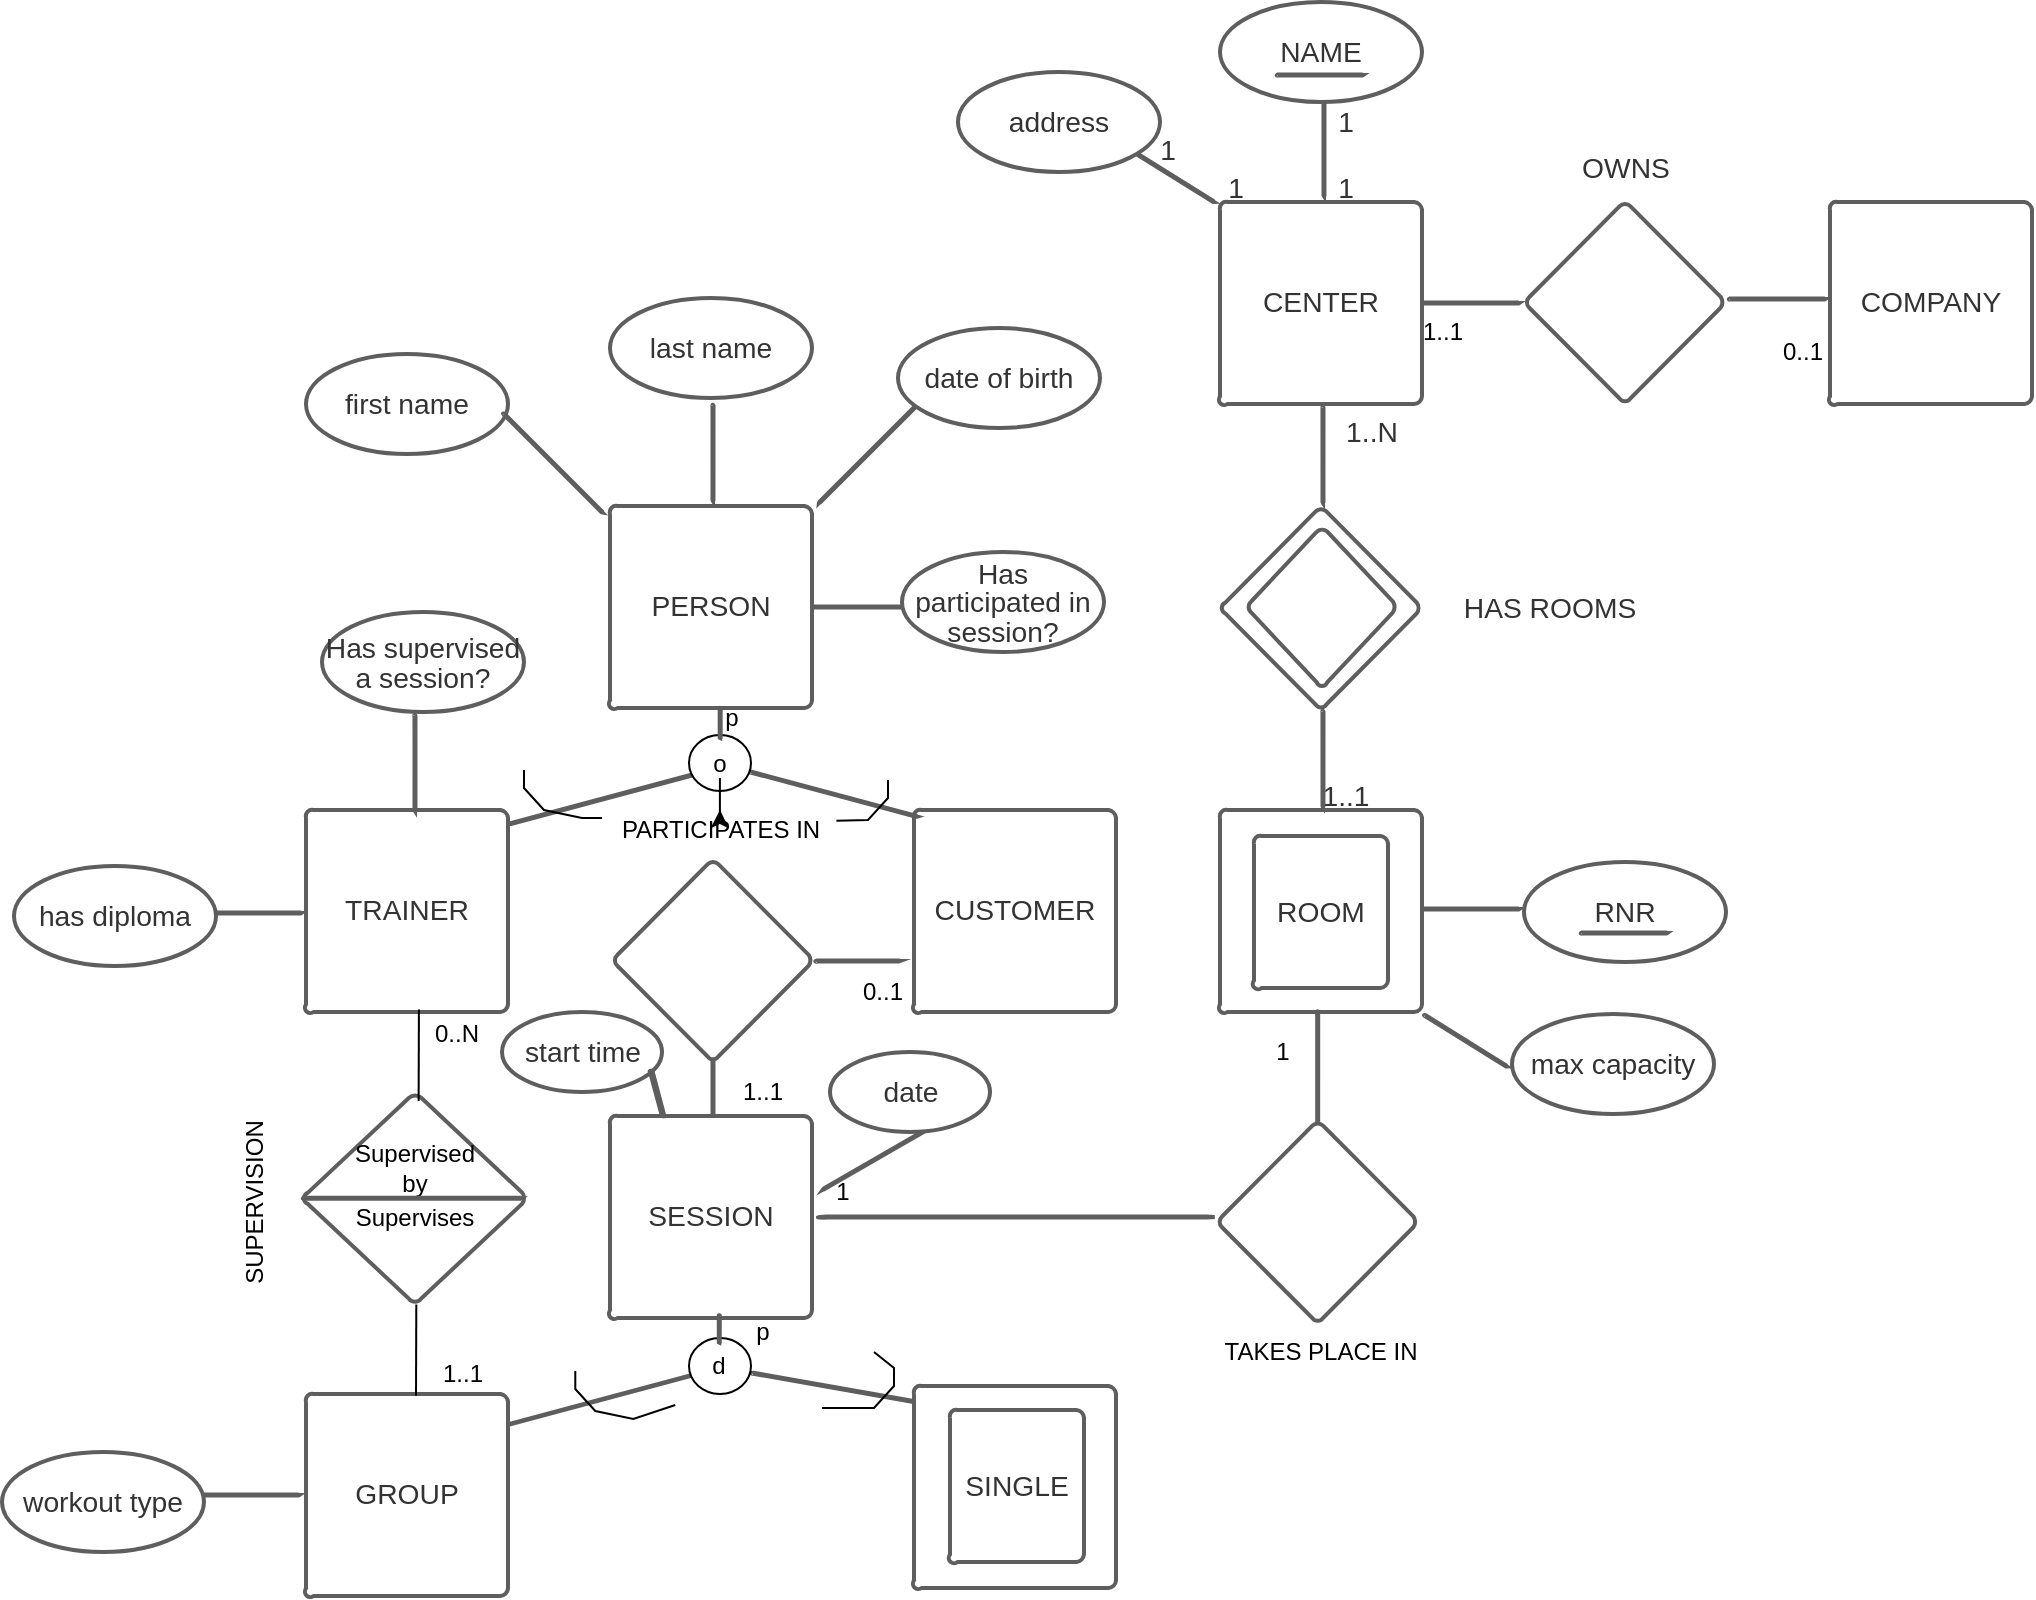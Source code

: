 <mxfile version="16.5.6" type="github">
  <diagram name="Página 1" id="Página_1">
    <mxGraphModel dx="1466" dy="564" grid="1" gridSize="10" guides="1" tooltips="1" connect="1" arrows="1" fold="1" page="1" pageScale="1" pageWidth="827" pageHeight="1169" math="0" shadow="0">
      <root>
        <mxCell id="0" />
        <mxCell id="1" parent="0" />
        <mxCell id="2" style="vsdxID=1;fillColor=none;gradientColor=none;strokeColor=none;strokeWidth=0;spacingTop=-3;spacingBottom=-3;spacingLeft=-3;spacingRight=-3;labelBackgroundColor=none;rounded=0;html=1;whiteSpace=wrap;" parent="1" vertex="1">
          <mxGeometry x="1229" y="401" width="152" height="38" as="geometry" />
        </mxCell>
        <mxCell id="3" style="vsdxID=2;fillColor=#ffffff;gradientColor=none;shape=stencil(nZBLDoAgDAVP0z3SIyjeg0SURgWD+Lu9EGL8xBW7N828Ji1gOWs5KeBs9s72aqPGa8AKOCejlSMfEqAALFvrVOfsYprEk4xmTKNd44Y99VhscHY8qU7iQOYhFixbvfhXzlZfYgj3hQG+54dReh2KEw==);strokeColor=#000000;strokeWidth=0;spacingTop=-3;spacingBottom=-3;spacingLeft=-3;spacingRight=-3;labelBackgroundColor=none;rounded=0;html=1;whiteSpace=wrap;" parent="2" vertex="1">
          <mxGeometry width="152" height="38" as="geometry" />
        </mxCell>
        <mxCell id="4" value="&lt;div style=&quot;font-size: 1px&quot;&gt;&lt;p style=&quot;align:center;margin-left:0;margin-right:0;margin-top:0px;margin-bottom:0px;text-indent:0;valign:middle;direction:ltr;&quot;&gt;&lt;font style=&quot;font-size:14.11px;font-family:Arial;color:#333333;direction:ltr;letter-spacing:0px;line-height:100%;opacity:1&quot;&gt;1..N&lt;/font&gt;&lt;/p&gt;&lt;/div&gt;" style="text;vsdxID=1;fillColor=none;gradientColor=none;strokeColor=none;strokeWidth=0;spacingTop=-3;spacingBottom=-3;spacingLeft=-3;spacingRight=-3;labelBackgroundColor=none;rounded=0;html=1;whiteSpace=wrap;verticalAlign=middle;align=center;;html=1;" parent="2" vertex="1">
          <mxGeometry y="-0.1" width="152.4" height="38.1" as="geometry" />
        </mxCell>
        <mxCell id="5" style="vsdxID=3;fillColor=none;gradientColor=none;strokeColor=none;strokeWidth=0;spacingTop=-3;spacingBottom=-3;spacingLeft=-3;spacingRight=-3;labelBackgroundColor=none;rounded=0;html=1;whiteSpace=wrap;" parent="1" vertex="1">
          <mxGeometry x="1318" y="489" width="152" height="38" as="geometry" />
        </mxCell>
        <mxCell id="6" style="vsdxID=4;fillColor=#ffffff;gradientColor=none;shape=stencil(nZBLDoAgDAVP0z3SIyjeg0SURgWD+Lu9EGL8xBW7N828Ji1gOWs5KeBs9s72aqPGa8AKOCejlSMfEqAALFvrVOfsYprEk4xmTKNd44Y99VhscHY8qU7iQOYhFixbvfhXzlZfYgj3hQG+54dReh2KEw==);strokeColor=#000000;strokeWidth=0;spacingTop=-3;spacingBottom=-3;spacingLeft=-3;spacingRight=-3;labelBackgroundColor=none;rounded=0;html=1;whiteSpace=wrap;" parent="5" vertex="1">
          <mxGeometry width="152" height="38" as="geometry" />
        </mxCell>
        <mxCell id="7" value="&lt;div style=&quot;font-size: 1px&quot;&gt;&lt;p style=&quot;align:center;margin-left:0;margin-right:0;margin-top:0px;margin-bottom:0px;text-indent:0;valign:middle;direction:ltr;&quot;&gt;&lt;font style=&quot;font-size:14.11px;font-family:Arial;color:#333333;direction:ltr;letter-spacing:0px;line-height:100%;opacity:1&quot;&gt;HAS ROOMS&lt;/font&gt;&lt;/p&gt;&lt;/div&gt;" style="text;vsdxID=3;fillColor=none;gradientColor=none;strokeColor=none;strokeWidth=0;spacingTop=-3;spacingBottom=-3;spacingLeft=-3;spacingRight=-3;labelBackgroundColor=none;rounded=0;html=1;whiteSpace=wrap;verticalAlign=middle;align=center;;html=1;" parent="5" vertex="1">
          <mxGeometry y="-0.1" width="152.4" height="38.1" as="geometry" />
        </mxCell>
        <mxCell id="8" style="vsdxID=5;fillColor=none;gradientColor=none;strokeColor=none;strokeWidth=0;spacingTop=-3;spacingBottom=-3;spacingLeft=-3;spacingRight=-3;labelBackgroundColor=none;rounded=0;html=1;whiteSpace=wrap;" parent="1" vertex="1">
          <mxGeometry x="1216" y="583" width="152" height="38" as="geometry" />
        </mxCell>
        <mxCell id="9" style="vsdxID=6;fillColor=#ffffff;gradientColor=none;shape=stencil(nZBLDoAgDAVP0z3SIyjeg0SURgWD+Lu9EGL8xBW7N828Ji1gOWs5KeBs9s72aqPGa8AKOCejlSMfEqAALFvrVOfsYprEk4xmTKNd44Y99VhscHY8qU7iQOYhFixbvfhXzlZfYgj3hQG+54dReh2KEw==);strokeColor=#000000;strokeWidth=0;spacingTop=-3;spacingBottom=-3;spacingLeft=-3;spacingRight=-3;labelBackgroundColor=none;rounded=0;html=1;whiteSpace=wrap;" parent="8" vertex="1">
          <mxGeometry width="152" height="38" as="geometry" />
        </mxCell>
        <mxCell id="10" value="&lt;div style=&quot;font-size: 1px&quot;&gt;&lt;p style=&quot;margin-left: 0 ; margin-right: 0 ; margin-top: 0px ; margin-bottom: 0px ; text-indent: 0 ; direction: ltr&quot;&gt;&lt;font style=&quot;font-size: 14.11px ; font-family: &amp;#34;arial&amp;#34; ; color: #333333 ; direction: ltr ; letter-spacing: 0px ; line-height: 100% ; opacity: 1&quot;&gt;1..1&lt;/font&gt;&lt;/p&gt;&lt;/div&gt;" style="text;vsdxID=5;fillColor=none;gradientColor=none;strokeColor=none;strokeWidth=0;spacingTop=-3;spacingBottom=-3;spacingLeft=-3;spacingRight=-3;labelBackgroundColor=none;rounded=0;html=1;whiteSpace=wrap;verticalAlign=middle;align=center;;html=1;" parent="8" vertex="1">
          <mxGeometry y="-0.1" width="152.4" height="38.1" as="geometry" />
        </mxCell>
        <mxCell id="14" style="vsdxID=9;fillColor=none;gradientColor=none;strokeColor=none;strokeWidth=0;spacingTop=-3;spacingBottom=-3;spacingLeft=-3;spacingRight=-3;labelBackgroundColor=none;rounded=0;html=1;whiteSpace=wrap;" parent="1" vertex="1">
          <mxGeometry x="1356" y="269" width="152" height="38" as="geometry" />
        </mxCell>
        <mxCell id="15" style="vsdxID=10;fillColor=#ffffff;gradientColor=none;shape=stencil(nZBLDoAgDAVP0z3SIyjeg0SURgWD+Lu9EGL8xBW7N828Ji1gOWs5KeBs9s72aqPGa8AKOCejlSMfEqAALFvrVOfsYprEk4xmTKNd44Y99VhscHY8qU7iQOYhFixbvfhXzlZfYgj3hQG+54dReh2KEw==);strokeColor=#000000;strokeWidth=0;spacingTop=-3;spacingBottom=-3;spacingLeft=-3;spacingRight=-3;labelBackgroundColor=none;rounded=0;html=1;whiteSpace=wrap;" parent="14" vertex="1">
          <mxGeometry width="152" height="38" as="geometry" />
        </mxCell>
        <mxCell id="16" value="&lt;div style=&quot;font-size: 1px&quot;&gt;&lt;p style=&quot;align:center;margin-left:0;margin-right:0;margin-top:0px;margin-bottom:0px;text-indent:0;valign:middle;direction:ltr;&quot;&gt;&lt;font style=&quot;font-size:14.11px;font-family:Arial;color:#333333;direction:ltr;letter-spacing:0px;line-height:100%;opacity:1&quot;&gt;OWNS&lt;/font&gt;&lt;/p&gt;&lt;/div&gt;" style="text;vsdxID=9;fillColor=none;gradientColor=none;strokeColor=none;strokeWidth=0;spacingTop=-3;spacingBottom=-3;spacingLeft=-3;spacingRight=-3;labelBackgroundColor=none;rounded=0;html=1;whiteSpace=wrap;verticalAlign=middle;align=center;;html=1;" parent="14" vertex="1">
          <mxGeometry y="-0.1" width="152.4" height="38.1" as="geometry" />
        </mxCell>
        <mxCell id="17" style="vsdxID=11;fillColor=none;gradientColor=none;strokeColor=none;strokeWidth=2;spacingTop=-3;spacingBottom=-3;spacingLeft=-3;spacingRight=-3;labelBackgroundColor=none;rounded=1;html=1;whiteSpace=wrap;" parent="1" vertex="1">
          <mxGeometry x="1534" y="305" width="101" height="101" as="geometry" />
        </mxCell>
        <mxCell id="18" style="vsdxID=12;fillColor=#FFFFFF;gradientColor=none;shape=stencil(vVTLVsMgFPwaluHwiFXXtf6AX8BpbhOOGHIIWurXl/QmhmDiru5gZrjDABci932jOiCC9d7ZdzjryjdEvhAhdNuA0z6OiDwQuT9ZB7Wzn22F805FpWA3BCpcwwe1YMod3/Q3IMao5I8PSODKD/s1OIaRR+qCM0lH7StqY6nBJEwsL1HuLjkSsgJTxbF+KFTQfeGsV17bdsEZ5WooolVxMqpeUP0ZoEtgnm7O6DYJ8ryjYs16NUlJy6dlkhkZJZxtHM0/ZMm952wbaZjI00zI5un8eNw/zq9HMXmvphF0l93NjKw+2iTb/bP83S9xcGtMbFltDPZ1yueNHCH8BOThCg==);strokeColor=#5e5e5e;strokeWidth=2;spacingTop=-3;spacingBottom=-3;spacingLeft=-3;spacingRight=-3;labelBackgroundColor=none;rounded=1;html=1;whiteSpace=wrap;" parent="17" vertex="1">
          <mxGeometry width="101" height="101" as="geometry" />
        </mxCell>
        <mxCell id="19" value="&lt;div style=&quot;font-size: 1px&quot;&gt;&lt;p style=&quot;align:center;margin-left:0;margin-right:0;margin-top:0px;margin-bottom:0px;text-indent:0;valign:middle;direction:ltr;&quot;&gt;&lt;font style=&quot;font-size:14.11px;font-family:Arial;color:#333333;direction:ltr;letter-spacing:0px;line-height:100%;opacity:1&quot;&gt;COMPANY&lt;/font&gt;&lt;/p&gt;&lt;/div&gt;" style="text;vsdxID=11;fillColor=none;gradientColor=none;strokeColor=none;strokeWidth=2;spacingTop=-3;spacingBottom=-3;spacingLeft=-3;spacingRight=-3;labelBackgroundColor=none;rounded=1;html=1;whiteSpace=wrap;verticalAlign=middle;align=center;;html=1;" parent="17" vertex="1">
          <mxGeometry x="3.17" y="2.58" width="95.25" height="95.25" as="geometry" />
        </mxCell>
        <mxCell id="20" style="vsdxID=13;fillColor=none;gradientColor=none;strokeColor=none;strokeWidth=2;spacingTop=-3;spacingBottom=-3;spacingLeft=-3;spacingRight=-3;labelBackgroundColor=none;rounded=1;html=1;whiteSpace=wrap;" parent="1" vertex="1">
          <mxGeometry x="1229" y="305" width="101" height="101" as="geometry" />
        </mxCell>
        <mxCell id="21" style="vsdxID=14;fillColor=#FFFFFF;gradientColor=none;shape=stencil(vVTLVsMgFPwaluHwiFXXtf6AX8BpbhOOGHIIWurXl/QmhmDiru5gZrjDABci932jOiCC9d7ZdzjryjdEvhAhdNuA0z6OiDwQuT9ZB7Wzn22F805FpWA3BCpcwwe1YMod3/Q3IMao5I8PSODKD/s1OIaRR+qCM0lH7StqY6nBJEwsL1HuLjkSsgJTxbF+KFTQfeGsV17bdsEZ5WooolVxMqpeUP0ZoEtgnm7O6DYJ8ryjYs16NUlJy6dlkhkZJZxtHM0/ZMm952wbaZjI00zI5un8eNw/zq9HMXmvphF0l93NjKw+2iTb/bP83S9xcGtMbFltDPZ1yueNHCH8BOThCg==);strokeColor=#5e5e5e;strokeWidth=2;spacingTop=-3;spacingBottom=-3;spacingLeft=-3;spacingRight=-3;labelBackgroundColor=none;rounded=1;html=1;whiteSpace=wrap;" parent="20" vertex="1">
          <mxGeometry width="101" height="101" as="geometry" />
        </mxCell>
        <mxCell id="22" value="&lt;div style=&quot;font-size: 1px&quot;&gt;&lt;p style=&quot;align:center;margin-left:0;margin-right:0;margin-top:0px;margin-bottom:0px;text-indent:0;valign:middle;direction:ltr;&quot;&gt;&lt;font style=&quot;font-size:14.11px;font-family:Arial;color:#333333;direction:ltr;letter-spacing:0px;line-height:100%;opacity:1&quot;&gt;CENTER&lt;/font&gt;&lt;/p&gt;&lt;/div&gt;" style="text;vsdxID=13;fillColor=none;gradientColor=none;strokeColor=none;strokeWidth=2;spacingTop=-3;spacingBottom=-3;spacingLeft=-3;spacingRight=-3;labelBackgroundColor=none;rounded=1;html=1;whiteSpace=wrap;verticalAlign=middle;align=center;;html=1;" parent="20" vertex="1">
          <mxGeometry x="3.17" y="2.58" width="95.25" height="95.25" as="geometry" />
        </mxCell>
        <mxCell id="23" style="vsdxID=15;fillColor=none;gradientColor=none;strokeColor=none;strokeWidth=2;spacingTop=-3;spacingBottom=-3;spacingLeft=-3;spacingRight=-3;labelBackgroundColor=none;rounded=1;html=1;whiteSpace=wrap;" parent="1" vertex="1">
          <mxGeometry x="1381" y="305" width="101" height="101" as="geometry" />
        </mxCell>
        <mxCell id="24" style="vsdxID=16;fillColor=#FFFFFF;gradientColor=none;shape=stencil(vVTbcoMgEP0aHmWURUye0+QH8gVMJcrUioO2uXx9wTVThEn75huec9jdw+5K4DC2clCE5eNkzYe66npqCbwRxnTfKqsndyJwJHC4GKsaa776Gr8H6ZQsnxFV453Cq1ku7ftZPxRiOYWiKpHAm5/m22e8Ic8rCjuk74gwmosZOKHehfOJFj3QHaDc3mNkkZSMCh6HfEoyedNjZs0kJ236pUbkOmkblbl02aWTzYoar0oNAVyEBXa6DwztE0O8em2H031k5xcJAopVQGcQyq38+Ndkq/S+oOK1JaCMxx16IkHTRRKTb2UpceQf9I8mARXJzIl1k5KRcxa3m7n/l8gd5o3FXdZdhwsf8vGGOwj/DnD8AQ==);strokeColor=#5e5e5e;strokeWidth=2;spacingTop=-3;spacingBottom=-3;spacingLeft=-3;spacingRight=-3;labelBackgroundColor=none;rounded=1;html=1;whiteSpace=wrap;" parent="23" vertex="1">
          <mxGeometry width="101" height="101" as="geometry" />
        </mxCell>
        <mxCell id="25" style="vsdxID=17;fillColor=none;gradientColor=none;strokeColor=none;strokeWidth=2;spacingTop=-3;spacingBottom=-3;spacingLeft=-3;spacingRight=-3;labelBackgroundColor=none;rounded=1;html=1;whiteSpace=wrap;" parent="1" vertex="1">
          <mxGeometry x="1330" y="355" width="50" height="1" as="geometry" />
        </mxCell>
        <mxCell id="26" style="vsdxID=18;fillColor=#FFFFFF;gradientColor=none;shape=stencil(xZRdcoQgDMdPw6MZPhT0ebu9QE/AVFaZWnGQdrc9fdHojLitj9s3kvyT8CNGIk5jqwdDOB2Dd2/mauvQEvFEOLd9a7wN8UTEmYjTxXnTePfR12gPOio5nT2mxhw2qTnV/vXFfhv0URBMFRjAzHf3OXW8JTlfaBV0Np9RGQtNLRYlB8pR7Fe1gHIpvVaDskwK8jWe6ZsdM++CDtb1y90w1mnfmCw2yy6dbpLQeDVm2LjZ9nqd7TcglQQu094S5N84OcgdDouIlUx4KgWs/O2FHgGk9kBH08lBiB0OK4CpFOfujdTD5nP3aajD8VAo1I4n4vAEh0KV/9NwjtYmHubtnA1c7G1sv8nRhX8Bcf4B);strokeColor=#5e5e5e;strokeWidth=2;spacingTop=-3;spacingBottom=-3;spacingLeft=-3;spacingRight=-3;labelBackgroundColor=none;rounded=1;html=1;whiteSpace=wrap;" parent="25" vertex="1">
          <mxGeometry width="50" height="1" as="geometry" />
        </mxCell>
        <mxCell id="27" style="vsdxID=19;fillColor=none;gradientColor=none;strokeColor=none;strokeWidth=2;spacingTop=-3;spacingBottom=-3;spacingLeft=-3;spacingRight=-3;labelBackgroundColor=none;rounded=1;html=1;whiteSpace=wrap;" parent="1" vertex="1">
          <mxGeometry x="1483" y="353" width="50" height="1" as="geometry" />
        </mxCell>
        <mxCell id="28" style="vsdxID=20;fillColor=#FFFFFF;gradientColor=none;shape=stencil(xZRdcoQgDMdPw6MZPhT0ebu9QE/AVFaZWnGQdrc9fdHojLitj9s3kvyT8CNGIk5jqwdDOB2Dd2/mauvQEvFEOLd9a7wN8UTEmYjTxXnTePfR12gPOio5nT2mxhw2qTnV/vXFfhv0URBMFRjAzHf3OXW8JTlfaBV0Np9RGQtNLRYlB8pR7Fe1gHIpvVaDskwK8jWe6ZsdM++CDtb1y90w1mnfmCw2yy6dbpLQeDVm2LjZ9nqd7TcglQQu094S5N84OcgdDouIlUx4KgWs/O2FHgGk9kBH08lBiB0OK4CpFOfujdTD5nP3aajD8VAo1I4n4vAEh0KV/9NwjtYmHubtnA1c7G1sv8nRhX8Bcf4B);strokeColor=#5e5e5e;strokeWidth=2;spacingTop=-3;spacingBottom=-3;spacingLeft=-3;spacingRight=-3;labelBackgroundColor=none;rounded=1;html=1;whiteSpace=wrap;" parent="27" vertex="1">
          <mxGeometry width="50" height="1" as="geometry" />
        </mxCell>
        <mxCell id="29" style="vsdxID=21;fillColor=none;gradientColor=none;strokeColor=none;strokeWidth=2;spacingTop=-3;spacingBottom=-3;spacingLeft=-3;spacingRight=-3;labelBackgroundColor=none;rounded=1;html=1;whiteSpace=wrap;" parent="1" vertex="1">
          <mxGeometry x="1229" y="609" width="101" height="101" as="geometry" />
        </mxCell>
        <mxCell id="30" style="vsdxID=22;fillColor=#FFFFFF;gradientColor=none;shape=stencil(vVTLVsMgFPwaluHwiFXXtf6AX8BpbhOOGHIIWurXl/QmhmDiru5gZrjDABci932jOiCC9d7ZdzjryjdEvhAhdNuA0z6OiDwQuT9ZB7Wzn22F805FpWA3BCpcwwe1YMod3/Q3IMao5I8PSODKD/s1OIaRR+qCM0lH7StqY6nBJEwsL1HuLjkSsgJTxbF+KFTQfeGsV17bdsEZ5WooolVxMqpeUP0ZoEtgnm7O6DYJ8ryjYs16NUlJy6dlkhkZJZxtHM0/ZMm952wbaZjI00zI5un8eNw/zq9HMXmvphF0l93NjKw+2iTb/bP83S9xcGtMbFltDPZ1yueNHCH8BOThCg==);strokeColor=#5e5e5e;strokeWidth=2;spacingTop=-3;spacingBottom=-3;spacingLeft=-3;spacingRight=-3;labelBackgroundColor=none;rounded=1;html=1;whiteSpace=wrap;" parent="29" vertex="1">
          <mxGeometry width="101" height="101" as="geometry" />
        </mxCell>
        <mxCell id="31" value="&lt;div style=&quot;font-size: 1px&quot;&gt;&lt;p style=&quot;align:center;margin-left:0;margin-right:0;margin-top:0px;margin-bottom:0px;text-indent:0;valign:middle;direction:ltr;&quot;&gt;&lt;font style=&quot;font-size:14.11px;font-family:Arial;color:#333333;direction:ltr;letter-spacing:0px;line-height:100%;opacity:1&quot;&gt;Text&lt;/font&gt;&lt;/p&gt;&lt;/div&gt;" style="text;vsdxID=21;fillColor=none;gradientColor=none;strokeColor=none;strokeWidth=2;spacingTop=-3;spacingBottom=-3;spacingLeft=-3;spacingRight=-3;labelBackgroundColor=none;rounded=1;html=1;whiteSpace=wrap;verticalAlign=middle;align=center;;html=1;" parent="29" vertex="1">
          <mxGeometry x="3.17" y="2.58" width="95.25" height="95.25" as="geometry" />
        </mxCell>
        <mxCell id="32" style="vsdxID=23;fillColor=none;gradientColor=none;strokeColor=none;strokeWidth=2;spacingTop=-3;spacingBottom=-3;spacingLeft=-3;spacingRight=-3;labelBackgroundColor=none;rounded=1;html=1;whiteSpace=wrap;" parent="1" vertex="1">
          <mxGeometry x="1246" y="622" width="67" height="76" as="geometry" />
        </mxCell>
        <mxCell id="33" style="vsdxID=24;fillColor=#FFFFFF;gradientColor=none;shape=stencil(vZRNcoQgEIVPw1KKXy3Xk5kL5ARUZJQKEQtJxuT0QVstGSfuMjvo9+jnR9Eifuob1WnESB+8e9c3U4UG8RfEmGkb7U2IK8TPiJ+uzuvau8+2gn2nopORqaIrOENHNyPKv72aHw01gjktJAhw8sN9jYnDrIP0DTuBy2IqXMAbW40hw6IWAux+9VPwL+0kzvOk49x/yNRg+sy7oIJxbaJZ5WudxajsalWdSP1N625TptuPs6bdgJQCc/Eg+iFJvnoXEollSkLJH1fzBJb77FJiIo9odjA5S2D2l7NG/D/N7k3EbEz40Tub1RWIYykSoP398GfhHE9MXEyjCUNrrIXJ3ur3oxxL8Bvg518=);strokeColor=#5e5e5e;strokeWidth=2;spacingTop=-3;spacingBottom=-3;spacingLeft=-3;spacingRight=-3;labelBackgroundColor=none;rounded=1;html=1;whiteSpace=wrap;" parent="32" vertex="1">
          <mxGeometry width="67" height="76" as="geometry" />
        </mxCell>
        <mxCell id="34" value="&lt;div style=&quot;font-size: 1px&quot;&gt;&lt;p style=&quot;align:center;margin-left:0;margin-right:0;margin-top:0px;margin-bottom:0px;text-indent:0;valign:middle;direction:ltr;&quot;&gt;&lt;font style=&quot;font-size:14.11px;font-family:Arial;color:#333333;direction:ltr;letter-spacing:0px;line-height:100%;opacity:1&quot;&gt;ROOM&lt;/font&gt;&lt;/p&gt;&lt;/div&gt;" style="text;vsdxID=23;fillColor=none;gradientColor=none;strokeColor=none;strokeWidth=2;spacingTop=-3;spacingBottom=-3;spacingLeft=-3;spacingRight=-3;labelBackgroundColor=none;rounded=1;html=1;whiteSpace=wrap;verticalAlign=middle;align=center;;html=1;" parent="32" vertex="1">
          <mxGeometry x="3.18" y="2.55" width="60.96" height="70.49" as="geometry" />
        </mxCell>
        <mxCell id="35" style="vsdxID=25;fillColor=none;gradientColor=none;strokeColor=none;strokeWidth=2;spacingTop=-3;spacingBottom=-3;spacingLeft=-3;spacingRight=-3;labelBackgroundColor=none;rounded=1;html=1;whiteSpace=wrap;" parent="1" vertex="1">
          <mxGeometry x="1229" y="457" width="101" height="102" as="geometry" />
        </mxCell>
        <mxCell id="36" style="vsdxID=26;fillColor=#FFFFFF;gradientColor=none;shape=stencil(vZTRcoMgEEW/hkcZYVHjc5r+QL+AqUSZWnGQNqZfX3CZjoRp+tS84b2XXc7ASuC4DHJWhJeLs+ZNXXTnBgJPhHM9Dcpq51cETgSOZ2NVb83H1OH3LH2Sl5uiOtzDQpqX0r6+6C+FWkmBNRUauPPdfIaOK/qioXBA+4oKp3WzCc+Y9+VCo5gHeohxe/1RalRipPIVxG3JKKyFXPVSWOOk02aKZ0RvlLZXhW9XnEfZJ9ZyUWreyWx/wFFPO6A2AwqI8DuRoEKkRF5hCVGoWSc1A2P1KKTQjCft2/tIQFl2SSy9JJEh7SD/Hykjqu4/O05bSIm8kl5S9urEI4H+niO/2IYWx1mPI8783r8dci/hDwJO3w==);strokeColor=#5e5e5e;strokeWidth=2;spacingTop=-3;spacingBottom=-3;spacingLeft=-3;spacingRight=-3;labelBackgroundColor=none;rounded=1;html=1;whiteSpace=wrap;" parent="35" vertex="1">
          <mxGeometry width="101" height="102" as="geometry" />
        </mxCell>
        <mxCell id="37" style="vsdxID=27;fillColor=none;gradientColor=none;strokeColor=none;strokeWidth=2;spacingTop=-3;spacingBottom=-3;spacingLeft=-3;spacingRight=-3;labelBackgroundColor=none;rounded=1;html=1;whiteSpace=wrap;" parent="1" vertex="1">
          <mxGeometry x="1242" y="467" width="76" height="81" as="geometry" />
        </mxCell>
        <mxCell id="38" style="vsdxID=28;fillColor=#FFFFFF;gradientColor=none;shape=stencil(vZTdcoMgEIWfhksZZcGf6zR5gTwBU4kypeKgbX6evuBqK7GZXjV3es7hLN+MK4Hd0MpeEZYOo7Nv6qzrsSXwQhjTXaucHv0TgT2B3ck61Tj70dX43kufZOmkqBrPZCHNUulej/qmUEspZIVAA0++288w8YI+z6mo0L6iApTzSThg3teFQXNeUJFj3F0XhQEqS8Q3wH0lmyOJvOghcXaUo7bdfEf0jHSNSvy45GRkE1nDWal+JWfrCxrdrYCqDVBALB4T5bQoYqKcQh4RVd8NS6d4JlIYlkXjfyB/RQJaZDGSb6giJL5BCp3ls5A2RJ4RysdEnJYxEKci4tl8cyvA/8f5e4v8w7SyuMzaGNz4tX+/4l7C3wPsvwA=);strokeColor=#5e5e5e;strokeWidth=2;spacingTop=-3;spacingBottom=-3;spacingLeft=-3;spacingRight=-3;labelBackgroundColor=none;rounded=1;html=1;whiteSpace=wrap;" parent="37" vertex="1">
          <mxGeometry width="76" height="81" as="geometry" />
        </mxCell>
        <mxCell id="39" style="vsdxID=29;rotation=90;fillColor=none;gradientColor=none;strokeColor=none;strokeWidth=2;spacingTop=-3;spacingBottom=-3;spacingLeft=-3;spacingRight=-3;labelBackgroundColor=none;rounded=1;html=1;whiteSpace=wrap;" parent="1" vertex="1">
          <mxGeometry x="1256" y="431" width="49" height="1" as="geometry" />
        </mxCell>
        <mxCell id="40" style="vsdxID=30;rotation=90;fillColor=#FFFFFF;gradientColor=none;shape=stencil(vVTbcoQgDP0aHs1w8cbzdvcH+gVMZZWpFQdpd9uvLxp1xF6ffCM5JwknIRBxGhrVa8Lp4J191jdT+YaIB8K56RrtjA8nIs5EnK7W6drZ165Cu1eByenk0RXGsJHNqXJPj+ZDo4+CYEWGAEa+2Lex4n2OAcoRfUdHRifzguSQa6wykznQHMluYQso5+xrQhkn5AueqLsZEme98sZ28/UQa5WrdRKKJddW1RE03LTuN262vV5ruo0WWQKLS+eQ/6wmhYLFalhQKPNIjpRA0+8adIQeCez/w0kh3cthGbAilrNvUXHYdL48jOLX6VDIyp2cbG3Hylmmdfhs/tibcJg2dDJwubfYfpuDC38Ccf4E);strokeColor=#5e5e5e;strokeWidth=2;spacingTop=-3;spacingBottom=-3;spacingLeft=-3;spacingRight=-3;labelBackgroundColor=none;rounded=1;html=1;whiteSpace=wrap;" parent="39" vertex="1">
          <mxGeometry width="49" height="1" as="geometry" />
        </mxCell>
        <mxCell id="41" style="vsdxID=31;rotation=90;fillColor=none;gradientColor=none;strokeColor=none;strokeWidth=2;spacingTop=-3;spacingBottom=-3;spacingLeft=-3;spacingRight=-3;labelBackgroundColor=none;rounded=1;html=1;whiteSpace=wrap;" parent="1" vertex="1">
          <mxGeometry x="1256" y="583" width="49" height="1" as="geometry" />
        </mxCell>
        <mxCell id="42" style="vsdxID=32;rotation=90;fillColor=#FFFFFF;gradientColor=none;shape=stencil(vVTbcoQgDP0aHs1w8cbzdvcH+gVMZZWpFQdpd9uvLxp1xF6ffCM5JwknIRBxGhrVa8Lp4J191jdT+YaIB8K56RrtjA8nIs5EnK7W6drZ165Cu1eByenk0RXGsJHNqXJPj+ZDo4+CYEWGAEa+2Lex4n2OAcoRfUdHRifzguSQa6wykznQHMluYQso5+xrQhkn5AueqLsZEme98sZ28/UQa5WrdRKKJddW1RE03LTuN262vV5ruo0WWQKLS+eQ/6wmhYLFalhQKPNIjpRA0+8adIQeCez/w0kh3cthGbAilrNvUXHYdL48jOLX6VDIyp2cbG3Hylmmdfhs/tibcJg2dDJwubfYfpuDC38Ccf4E);strokeColor=#5e5e5e;strokeWidth=2;spacingTop=-3;spacingBottom=-3;spacingLeft=-3;spacingRight=-3;labelBackgroundColor=none;rounded=1;html=1;whiteSpace=wrap;" parent="41" vertex="1">
          <mxGeometry width="49" height="1" as="geometry" />
        </mxCell>
        <mxCell id="43" style="vsdxID=33;rotation=90;fillColor=none;gradientColor=none;strokeColor=none;strokeWidth=2;spacingTop=-3;spacingBottom=-3;spacingLeft=-3;spacingRight=-3;labelBackgroundColor=none;rounded=1;html=1;whiteSpace=wrap;" parent="1" vertex="1">
          <mxGeometry x="1256" y="278" width="50" height="1" as="geometry" />
        </mxCell>
        <mxCell id="44" style="vsdxID=34;rotation=90;fillColor=#FFFFFF;gradientColor=none;shape=stencil(xZRdcoQgDMdPw6MZPhT0ebu9QE/AVFaZWnGQdrc9fdHojLitj9s3kvyT8CNGIk5jqwdDOB2Dd2/mauvQEvFEOLd9a7wN8UTEmYjTxXnTePfR12gPOio5nT2mxhw2qTnV/vXFfhv0URBMFRjAzHf3OXW8JTlfaBV0Np9RGQtNLRYlB8pR7Fe1gHIpvVaDskwK8jWe6ZsdM++CDtb1y90w1mnfmCw2yy6dbpLQeDVm2LjZ9nqd7TcglQQu094S5N84OcgdDouIlUx4KgWs/O2FHgGk9kBH08lBiB0OK4CpFOfujdTD5nP3aajD8VAo1I4n4vAEh0KV/9NwjtYmHubtnA1c7G1sv8nRhX8Bcf4B);strokeColor=#5e5e5e;strokeWidth=2;spacingTop=-3;spacingBottom=-3;spacingLeft=-3;spacingRight=-3;labelBackgroundColor=none;rounded=1;html=1;whiteSpace=wrap;" parent="43" vertex="1">
          <mxGeometry width="50" height="1" as="geometry" />
        </mxCell>
        <mxCell id="45" style="vsdxID=35;fillColor=none;gradientColor=none;strokeColor=none;strokeWidth=2;spacingTop=-3;spacingBottom=-3;spacingLeft=-3;spacingRight=-3;labelBackgroundColor=none;rounded=1;html=1;whiteSpace=wrap;" parent="1" vertex="1">
          <mxGeometry x="1229" y="205" width="101" height="50" as="geometry" />
        </mxCell>
        <mxCell id="46" style="vsdxID=36;fillColor=#FFFFFF;gradientColor=none;shape=stencil(hVLtDoIwDHya/SWlDU5/Gj9ewCcgMmURnRmo4NM7KNFtYuRXe7ty1+YEreoyvyqBUDfWnNRDF00paC0Q9aVUVjeuErQRtDoYq47W3C4F99fcMREGRBU8k/ZshNzud/qpGIOEUpnxA0+ezb1XbMcZAH7suM+43TJ3f7NMTmP2CEiZzJChFj8QjSyMxloKVKCjkDDIwnJCGTGheaj9+esoA6Gq741CBn0vO6kabdubkAvvy0IDvsnQ06/F/xnwjxl6auPbdvjHJMUDv67g6iFeHDxdVZzOdypcEcfRQRxl2rwA);strokeColor=#5e5e5e;strokeWidth=2;spacingTop=-3;spacingBottom=-3;spacingLeft=-3;spacingRight=-3;labelBackgroundColor=none;rounded=1;html=1;whiteSpace=wrap;" parent="45" vertex="1">
          <mxGeometry width="101" height="50" as="geometry" />
        </mxCell>
        <mxCell id="47" value="&lt;div style=&quot;font-size: 1px&quot;&gt;&lt;p style=&quot;align:center;margin-left:0;margin-right:0;margin-top:0px;margin-bottom:0px;text-indent:0;valign:middle;direction:ltr;&quot;&gt;&lt;font style=&quot;font-size:14.11px;font-family:Arial;color:#333333;direction:ltr;letter-spacing:0px;line-height:100%;opacity:1&quot;&gt;NAME&lt;/font&gt;&lt;/p&gt;&lt;/div&gt;" style="text;vsdxID=35;fillColor=none;gradientColor=none;strokeColor=none;strokeWidth=2;spacingTop=-3;spacingBottom=-3;spacingLeft=-3;spacingRight=-3;labelBackgroundColor=none;rounded=1;html=1;whiteSpace=wrap;verticalAlign=middle;align=center;;html=1;" parent="45" vertex="1">
          <mxGeometry x="3.17" y="2.38" width="95.25" height="44.45" as="geometry" />
        </mxCell>
        <mxCell id="48" style="vsdxID=37;fillColor=none;gradientColor=none;strokeColor=none;strokeWidth=2;spacingTop=-3;spacingBottom=-3;spacingLeft=-3;spacingRight=-3;labelBackgroundColor=none;rounded=1;html=1;whiteSpace=wrap;" parent="1" vertex="1">
          <mxGeometry x="1257" y="241" width="44" height="1" as="geometry" />
        </mxCell>
        <mxCell id="49" style="vsdxID=38;fillColor=#FFFFFF;gradientColor=none;shape=stencil(xVRJcsMgEHwNR1EsBsTZsT/gF1ARlqgoQoVIbOf1QRrJJexsJ+fGTPcszTAgvh0a01vEyBCDf7EnV8UG8SfEmOsaG1xMJ8R3iG+PPtg6+LeuArs3icnI5LEVxNCRzYgJzwf3YcFHMKdKAACRr/59rHieYzDdAHoBhyCTuQdyyjVWmcksJQNyWNgcl3P2K4eKLCFb8MKc3VAEH010vpvbA6w1obZFKlYcW1Nn0HCytl+56bq91nUrLVpdm1lqSyy/l8OxVLmcUmCmMzm6xJp/dUGP0JNq6z8PJ7XOcjU0TXcjczl3V6QeNp67l6F+nA7BUtzoEZiyTA7FRP3TcH5ZnHSYVnQyYLvX2O06Jxd8BXz3CQ==);strokeColor=#5e5e5e;strokeWidth=2;spacingTop=-3;spacingBottom=-3;spacingLeft=-3;spacingRight=-3;labelBackgroundColor=none;rounded=1;html=1;whiteSpace=wrap;" parent="48" vertex="1">
          <mxGeometry width="44" height="1" as="geometry" />
        </mxCell>
        <mxCell id="50" style="vsdxID=39;fillColor=none;gradientColor=none;strokeColor=none;strokeWidth=2;spacingTop=-3;spacingBottom=-3;spacingLeft=-3;spacingRight=-3;labelBackgroundColor=none;rounded=1;html=1;whiteSpace=wrap;" parent="1" vertex="1">
          <mxGeometry x="1381" y="635" width="101" height="50" as="geometry" />
        </mxCell>
        <mxCell id="51" style="vsdxID=40;fillColor=#FFFFFF;gradientColor=none;shape=stencil(hVLtDoIwDHya/SWlDU5/Gj9ewCcgMmURnRmo4NM7KNFtYuRXe7ty1+YEreoyvyqBUDfWnNRDF00paC0Q9aVUVjeuErQRtDoYq47W3C4F99fcMREGRBU8k/ZshNzud/qpGIOEUpnxA0+ezb1XbMcZAH7suM+43TJ3f7NMTmP2CEiZzJChFj8QjSyMxloKVKCjkDDIwnJCGTGheaj9+esoA6Gq741CBn0vO6kabdubkAvvy0IDvsnQ06/F/xnwjxl6auPbdvjHJMUDv67g6iFeHDxdVZzOdypcEcfRQRxl2rwA);strokeColor=#5e5e5e;strokeWidth=2;spacingTop=-3;spacingBottom=-3;spacingLeft=-3;spacingRight=-3;labelBackgroundColor=none;rounded=1;html=1;whiteSpace=wrap;" parent="50" vertex="1">
          <mxGeometry width="101" height="50" as="geometry" />
        </mxCell>
        <mxCell id="52" value="&lt;div style=&quot;font-size: 1px&quot;&gt;&lt;p style=&quot;align:center;margin-left:0;margin-right:0;margin-top:0px;margin-bottom:0px;text-indent:0;valign:middle;direction:ltr;&quot;&gt;&lt;font style=&quot;font-size:14.11px;font-family:Arial;color:#333333;direction:ltr;letter-spacing:0px;line-height:100%;opacity:1&quot;&gt;RNR&lt;/font&gt;&lt;/p&gt;&lt;/div&gt;" style="text;vsdxID=39;fillColor=none;gradientColor=none;strokeColor=none;strokeWidth=2;spacingTop=-3;spacingBottom=-3;spacingLeft=-3;spacingRight=-3;labelBackgroundColor=none;rounded=1;html=1;whiteSpace=wrap;verticalAlign=middle;align=center;;html=1;" parent="50" vertex="1">
          <mxGeometry x="3.17" y="2.38" width="95.25" height="44.45" as="geometry" />
        </mxCell>
        <mxCell id="53" style="vsdxID=41;fillColor=none;gradientColor=none;strokeColor=none;strokeWidth=2;spacingTop=-3;spacingBottom=-3;spacingLeft=-3;spacingRight=-3;labelBackgroundColor=none;rounded=1;html=1;whiteSpace=wrap;" parent="1" vertex="1">
          <mxGeometry x="1330" y="658" width="50" height="1" as="geometry" />
        </mxCell>
        <mxCell id="54" style="vsdxID=42;fillColor=#FFFFFF;gradientColor=none;shape=stencil(xZRdcoQgDMdPw6MZPhT0ebu9QE/AVFaZWnGQdrc9fdHojLitj9s3kvyT8CNGIk5jqwdDOB2Dd2/mauvQEvFEOLd9a7wN8UTEmYjTxXnTePfR12gPOio5nT2mxhw2qTnV/vXFfhv0URBMFRjAzHf3OXW8JTlfaBV0Np9RGQtNLRYlB8pR7Fe1gHIpvVaDskwK8jWe6ZsdM++CDtb1y90w1mnfmCw2yy6dbpLQeDVm2LjZ9nqd7TcglQQu094S5N84OcgdDouIlUx4KgWs/O2FHgGk9kBH08lBiB0OK4CpFOfujdTD5nP3aajD8VAo1I4n4vAEh0KV/9NwjtYmHubtnA1c7G1sv8nRhX8Bcf4B);strokeColor=#5e5e5e;strokeWidth=2;spacingTop=-3;spacingBottom=-3;spacingLeft=-3;spacingRight=-3;labelBackgroundColor=none;rounded=1;html=1;whiteSpace=wrap;" parent="53" vertex="1">
          <mxGeometry width="50" height="1" as="geometry" />
        </mxCell>
        <mxCell id="55" style="vsdxID=43;fillColor=none;gradientColor=none;strokeColor=none;strokeWidth=2;spacingTop=-3;spacingBottom=-3;spacingLeft=-3;spacingRight=-3;labelBackgroundColor=none;rounded=1;html=1;whiteSpace=wrap;" parent="1" vertex="1">
          <mxGeometry x="1409" y="670" width="44" height="1" as="geometry" />
        </mxCell>
        <mxCell id="56" style="vsdxID=44;fillColor=#FFFFFF;gradientColor=none;shape=stencil(xVRJcsMgEHwNR1EsBsTZsT/gF1ARlqgoQoVIbOf1QRrJJexsJ+fGTPcszTAgvh0a01vEyBCDf7EnV8UG8SfEmOsaG1xMJ8R3iG+PPtg6+LeuArs3icnI5LEVxNCRzYgJzwf3YcFHMKdKAACRr/59rHieYzDdAHoBhyCTuQdyyjVWmcksJQNyWNgcl3P2K4eKLCFb8MKc3VAEH010vpvbA6w1obZFKlYcW1Nn0HCytl+56bq91nUrLVpdm1lqSyy/l8OxVLmcUmCmMzm6xJp/dUGP0JNq6z8PJ7XOcjU0TXcjczl3V6QeNp67l6F+nA7BUtzoEZiyTA7FRP3TcH5ZnHSYVnQyYLvX2O06Jxd8BXz3CQ==);strokeColor=#5e5e5e;strokeWidth=2;spacingTop=-3;spacingBottom=-3;spacingLeft=-3;spacingRight=-3;labelBackgroundColor=none;rounded=1;html=1;whiteSpace=wrap;" parent="55" vertex="1">
          <mxGeometry width="44" height="1" as="geometry" />
        </mxCell>
        <mxCell id="57" style="vsdxID=45;rotation=32;fillColor=none;gradientColor=none;strokeColor=none;strokeWidth=2;spacingTop=-3;spacingBottom=-3;spacingLeft=-3;spacingRight=-3;labelBackgroundColor=none;rounded=1;html=1;whiteSpace=wrap;" parent="1" vertex="1">
          <mxGeometry x="1327" y="724" width="50" height="1" as="geometry" />
        </mxCell>
        <mxCell id="58" style="vsdxID=46;rotation=32;fillColor=#FFFFFF;gradientColor=none;shape=stencil(xVTLcoMwDPwaH9H4EWM4p8kP9As8xQFPKWYMbdJ+fQ1yGHCT9pbeLO1K67UQROyHRveGcDqM3r2as63GhognwrntGuPtGE5EHIjYn5w3tXfvXYVxrwOT0zljKqxhE5tT7V+e7ZfBHAXBlEQAK9/cx6R4iTVAY9knJiSdwyOSQ69JJZI50B2S/ZUtoIjdl4blph+/wpm+2CHzbtSjdV28HWKt9rXJglZ2anW9gYazMf0qzda3a223slIqYIl2Dvl9NzvI1dYNCw7LfGOnLIDxWw/0CEMF3JS+40akbpgEprZufjyReth40g9D/TocCjK1I5dJLJxS/tNo/libcJgXdA5wt9dYuswhhT8CcfgG);strokeColor=#5e5e5e;strokeWidth=2;spacingTop=-3;spacingBottom=-3;spacingLeft=-3;spacingRight=-3;labelBackgroundColor=none;rounded=1;html=1;whiteSpace=wrap;" parent="57" vertex="1">
          <mxGeometry width="50" height="1" as="geometry" />
        </mxCell>
        <mxCell id="59" style="vsdxID=47;fillColor=none;gradientColor=none;strokeColor=none;strokeWidth=2;spacingTop=-3;spacingBottom=-3;spacingLeft=-3;spacingRight=-3;labelBackgroundColor=none;rounded=1;html=1;whiteSpace=wrap;" parent="1" vertex="1">
          <mxGeometry x="1375" y="711" width="101" height="50" as="geometry" />
        </mxCell>
        <mxCell id="60" style="vsdxID=48;fillColor=#FFFFFF;gradientColor=none;shape=stencil(hVLtDoIwDHya/SWlDU5/Gj9ewCcgMmURnRmo4NM7KNFtYuRXe7ty1+YEreoyvyqBUDfWnNRDF00paC0Q9aVUVjeuErQRtDoYq47W3C4F99fcMREGRBU8k/ZshNzud/qpGIOEUpnxA0+ezb1XbMcZAH7suM+43TJ3f7NMTmP2CEiZzJChFj8QjSyMxloKVKCjkDDIwnJCGTGheaj9+esoA6Gq741CBn0vO6kabdubkAvvy0IDvsnQ06/F/xnwjxl6auPbdvjHJMUDv67g6iFeHDxdVZzOdypcEcfRQRxl2rwA);strokeColor=#5e5e5e;strokeWidth=2;spacingTop=-3;spacingBottom=-3;spacingLeft=-3;spacingRight=-3;labelBackgroundColor=none;rounded=1;html=1;whiteSpace=wrap;" parent="59" vertex="1">
          <mxGeometry width="101" height="50" as="geometry" />
        </mxCell>
        <mxCell id="61" value="&lt;div style=&quot;font-size: 1px&quot;&gt;&lt;p style=&quot;align:center;margin-left:0;margin-right:0;margin-top:0px;margin-bottom:0px;text-indent:0;valign:middle;direction:ltr;&quot;&gt;&lt;font style=&quot;font-size:14.11px;font-family:Arial;color:#333333;direction:ltr;letter-spacing:0px;line-height:100%;opacity:1&quot;&gt;max capacity&lt;/font&gt;&lt;/p&gt;&lt;/div&gt;" style="text;vsdxID=47;fillColor=none;gradientColor=none;strokeColor=none;strokeWidth=2;spacingTop=-3;spacingBottom=-3;spacingLeft=-3;spacingRight=-3;labelBackgroundColor=none;rounded=1;html=1;whiteSpace=wrap;verticalAlign=middle;align=center;;html=1;" parent="59" vertex="1">
          <mxGeometry x="3.17" y="2.38" width="95.25" height="44.45" as="geometry" />
        </mxCell>
        <mxCell id="62" style="vsdxID=49;rotation=32;fillColor=none;gradientColor=none;strokeColor=none;strokeWidth=2;spacingTop=-3;spacingBottom=-3;spacingLeft=-3;spacingRight=-3;labelBackgroundColor=none;rounded=1;html=1;whiteSpace=wrap;" parent="1" vertex="1">
          <mxGeometry x="1181" y="292" width="50" height="1" as="geometry" />
        </mxCell>
        <mxCell id="63" style="vsdxID=50;rotation=32;fillColor=#FFFFFF;gradientColor=none;shape=stencil(xZRdcoQgDMdPw6MZPhT0ebu9QE/AVFaZWnGQdrc9fdHojLitj9s3kvyT8CNGIk5jqwdDOB2Dd2/mauvQEvFEOLd9a7wN8UTEmYjTxXnTePfR12gPOio5nT2mxhw2qTnV/vXFfhv0URBMFRjAzHf3OXW8JTlfaBV0Np9RGQtNLRYlB8pR7Fe1gHIpvVaDskwK8jWe6ZsdM++CDtb1y90w1mnfmCw2yy6dbpLQeDVm2LjZ9nqd7TcglQQu094S5N84OcgdDouIlUx4KgWs/O2FHgGk9kBH08lBiB0OK4CpFOfujdTD5nP3aajD8VAo1I4n4vAEh0KV/9NwjtYmHubtnA1c7G1sv8nRhX8Bcf4B);strokeColor=#5e5e5e;strokeWidth=2;spacingTop=-3;spacingBottom=-3;spacingLeft=-3;spacingRight=-3;labelBackgroundColor=none;rounded=1;html=1;whiteSpace=wrap;" parent="62" vertex="1">
          <mxGeometry width="50" height="1" as="geometry" />
        </mxCell>
        <mxCell id="64" style="vsdxID=51;fillColor=none;gradientColor=none;strokeColor=none;strokeWidth=2;spacingTop=-3;spacingBottom=-3;spacingLeft=-3;spacingRight=-3;labelBackgroundColor=none;rounded=1;html=1;whiteSpace=wrap;" parent="1" vertex="1">
          <mxGeometry x="1098" y="240" width="101" height="50" as="geometry" />
        </mxCell>
        <mxCell id="65" style="vsdxID=52;fillColor=#FFFFFF;gradientColor=none;shape=stencil(hVLtDoIwDHya/SWlDU5/Gj9ewCcgMmURnRmo4NM7KNFtYuRXe7ty1+YEreoyvyqBUDfWnNRDF00paC0Q9aVUVjeuErQRtDoYq47W3C4F99fcMREGRBU8k/ZshNzud/qpGIOEUpnxA0+ezb1XbMcZAH7suM+43TJ3f7NMTmP2CEiZzJChFj8QjSyMxloKVKCjkDDIwnJCGTGheaj9+esoA6Gq741CBn0vO6kabdubkAvvy0IDvsnQ06/F/xnwjxl6auPbdvjHJMUDv67g6iFeHDxdVZzOdypcEcfRQRxl2rwA);strokeColor=#5e5e5e;strokeWidth=2;spacingTop=-3;spacingBottom=-3;spacingLeft=-3;spacingRight=-3;labelBackgroundColor=none;rounded=1;html=1;whiteSpace=wrap;" parent="64" vertex="1">
          <mxGeometry width="101" height="50" as="geometry" />
        </mxCell>
        <mxCell id="66" value="&lt;div style=&quot;font-size: 1px&quot;&gt;&lt;p style=&quot;align:center;margin-left:0;margin-right:0;margin-top:0px;margin-bottom:0px;text-indent:0;valign:middle;direction:ltr;&quot;&gt;&lt;font style=&quot;font-size:14.11px;font-family:Arial;color:#333333;direction:ltr;letter-spacing:0px;line-height:100%;opacity:1&quot;&gt;address&lt;/font&gt;&lt;/p&gt;&lt;/div&gt;" style="text;vsdxID=51;fillColor=none;gradientColor=none;strokeColor=none;strokeWidth=2;spacingTop=-3;spacingBottom=-3;spacingLeft=-3;spacingRight=-3;labelBackgroundColor=none;rounded=1;html=1;whiteSpace=wrap;verticalAlign=middle;align=center;;html=1;" parent="64" vertex="1">
          <mxGeometry x="3.17" y="2.38" width="95.25" height="44.45" as="geometry" />
        </mxCell>
        <mxCell id="67" style="vsdxID=53;fillColor=none;gradientColor=none;fillOpacity=0;strokeOpacity=0;strokeWidth=2;spacingTop=-3;spacingBottom=-3;spacingLeft=-3;spacingRight=-3;labelBackgroundColor=none;rounded=1;strokeColor=none;html=1;whiteSpace=wrap;" parent="1" vertex="1">
          <mxGeometry x="1161" y="279" width="152" height="38" as="geometry" />
        </mxCell>
        <mxCell id="68" style="vsdxID=54;fillColor=#ffffff;gradientColor=none;fillOpacity=0;strokeOpacity=0;shape=stencil(vVPLbsMgEPwajkY8nMQ+p+kP5AtQvbFRqbEwTdx+fXGWRoY6uTU32Bl2mNUOkfuxUwMQwUbv7DtcdOM7Il+IELrvwGkfTkQeiNyfrIPW2c++wfugAlOwawUafMNntmDKvR31N2CNUcl3GwTw5Yc9z4pTxBH6ih3w+orM0GiWiExBWY1kF9kVlRVWbpRN0i42nwo16bFw1iuvbZ9gRrkWiqBUnIxqE2i8AAyLMl/+zeh+4aLerSrf8VFtUx+c01IkRjhbncsTnOTK9UMnZeakppVMjPwZzK3//1vJt+FX+t52lfl28W3iZXUwT/DxKCLhcE0iZlQbg0Fe4nlyQwlTLw8/);strokeWidth=2;spacingTop=-3;spacingBottom=-3;spacingLeft=-3;spacingRight=-3;labelBackgroundColor=none;rounded=1;html=1;whiteSpace=wrap;" parent="67" vertex="1">
          <mxGeometry width="152" height="38" as="geometry" />
        </mxCell>
        <mxCell id="69" value="&lt;div style=&quot;font-size: 1px&quot;&gt;&lt;p style=&quot;align:center;margin-left:0;margin-right:0;margin-top:0px;margin-bottom:0px;text-indent:0;valign:middle;direction:ltr;&quot;&gt;&lt;font style=&quot;font-size:14.11px;font-family:Arial;color:#333333;direction:ltr;letter-spacing:0px;line-height:100%;opacity:1&quot;&gt;1&lt;/font&gt;&lt;/p&gt;&lt;/div&gt;" style="text;vsdxID=53;fillColor=none;gradientColor=none;fillOpacity=0;strokeOpacity=0;strokeWidth=2;spacingTop=-3;spacingBottom=-3;spacingLeft=-3;spacingRight=-3;labelBackgroundColor=none;rounded=1;strokeColor=none;html=1;whiteSpace=wrap;verticalAlign=middle;align=center;;html=1;" parent="67" vertex="1">
          <mxGeometry x="3.17" y="3.08" width="146.05" height="31.75" as="geometry" />
        </mxCell>
        <mxCell id="70" style="vsdxID=55;fillColor=none;gradientColor=none;fillOpacity=0;strokeOpacity=0;strokeWidth=2;spacingTop=-3;spacingBottom=-3;spacingLeft=-3;spacingRight=-3;labelBackgroundColor=none;rounded=1;strokeColor=none;html=1;whiteSpace=wrap;" parent="1" vertex="1">
          <mxGeometry x="1127" y="260" width="152" height="38" as="geometry" />
        </mxCell>
        <mxCell id="71" style="vsdxID=56;fillColor=#ffffff;gradientColor=none;fillOpacity=0;strokeOpacity=0;shape=stencil(vVPLbsMgEPwajkY8nMQ+p+kP5AtQvbFRqbEwTdx+fXGWRoY6uTU32Bl2mNUOkfuxUwMQwUbv7DtcdOM7Il+IELrvwGkfTkQeiNyfrIPW2c++wfugAlOwawUafMNntmDKvR31N2CNUcl3GwTw5Yc9z4pTxBH6ih3w+orM0GiWiExBWY1kF9kVlRVWbpRN0i42nwo16bFw1iuvbZ9gRrkWiqBUnIxqE2i8AAyLMl/+zeh+4aLerSrf8VFtUx+c01IkRjhbncsTnOTK9UMnZeakppVMjPwZzK3//1vJt+FX+t52lfl28W3iZXUwT/DxKCLhcE0iZlQbg0Fe4nlyQwlTLw8/);strokeWidth=2;spacingTop=-3;spacingBottom=-3;spacingLeft=-3;spacingRight=-3;labelBackgroundColor=none;rounded=1;html=1;whiteSpace=wrap;" parent="70" vertex="1">
          <mxGeometry width="152" height="38" as="geometry" />
        </mxCell>
        <mxCell id="72" value="&lt;div style=&quot;font-size: 1px&quot;&gt;&lt;p style=&quot;align:center;margin-left:0;margin-right:0;margin-top:0px;margin-bottom:0px;text-indent:0;valign:middle;direction:ltr;&quot;&gt;&lt;font style=&quot;font-size:14.11px;font-family:Arial;color:#333333;direction:ltr;letter-spacing:0px;line-height:100%;opacity:1&quot;&gt;1&lt;/font&gt;&lt;/p&gt;&lt;/div&gt;" style="text;vsdxID=55;fillColor=none;gradientColor=none;fillOpacity=0;strokeOpacity=0;strokeWidth=2;spacingTop=-3;spacingBottom=-3;spacingLeft=-3;spacingRight=-3;labelBackgroundColor=none;rounded=1;strokeColor=none;html=1;whiteSpace=wrap;verticalAlign=middle;align=center;;html=1;" parent="70" vertex="1">
          <mxGeometry x="3.17" y="3.08" width="146.05" height="31.75" as="geometry" />
        </mxCell>
        <mxCell id="73" style="vsdxID=57;fillColor=none;gradientColor=none;fillOpacity=0;strokeOpacity=0;strokeWidth=2;spacingTop=-3;spacingBottom=-3;spacingLeft=-3;spacingRight=-3;labelBackgroundColor=none;rounded=1;strokeColor=none;html=1;whiteSpace=wrap;" parent="1" vertex="1">
          <mxGeometry x="1216" y="246" width="152" height="38" as="geometry" />
        </mxCell>
        <mxCell id="74" style="vsdxID=58;fillColor=#ffffff;gradientColor=none;fillOpacity=0;strokeOpacity=0;shape=stencil(vVPLbsMgEPwajkY8nMQ+p+kP5AtQvbFRqbEwTdx+fXGWRoY6uTU32Bl2mNUOkfuxUwMQwUbv7DtcdOM7Il+IELrvwGkfTkQeiNyfrIPW2c++wfugAlOwawUafMNntmDKvR31N2CNUcl3GwTw5Yc9z4pTxBH6ih3w+orM0GiWiExBWY1kF9kVlRVWbpRN0i42nwo16bFw1iuvbZ9gRrkWiqBUnIxqE2i8AAyLMl/+zeh+4aLerSrf8VFtUx+c01IkRjhbncsTnOTK9UMnZeakppVMjPwZzK3//1vJt+FX+t52lfl28W3iZXUwT/DxKCLhcE0iZlQbg0Fe4nlyQwlTLw8/);strokeWidth=2;spacingTop=-3;spacingBottom=-3;spacingLeft=-3;spacingRight=-3;labelBackgroundColor=none;rounded=1;html=1;whiteSpace=wrap;" parent="73" vertex="1">
          <mxGeometry width="152" height="38" as="geometry" />
        </mxCell>
        <mxCell id="75" value="&lt;div style=&quot;font-size: 1px&quot;&gt;&lt;p style=&quot;align:center;margin-left:0;margin-right:0;margin-top:0px;margin-bottom:0px;text-indent:0;valign:middle;direction:ltr;&quot;&gt;&lt;font style=&quot;font-size:14.11px;font-family:Arial;color:#333333;direction:ltr;letter-spacing:0px;line-height:100%;opacity:1&quot;&gt;1&lt;/font&gt;&lt;/p&gt;&lt;/div&gt;" style="text;vsdxID=57;fillColor=none;gradientColor=none;fillOpacity=0;strokeOpacity=0;strokeWidth=2;spacingTop=-3;spacingBottom=-3;spacingLeft=-3;spacingRight=-3;labelBackgroundColor=none;rounded=1;strokeColor=none;html=1;whiteSpace=wrap;verticalAlign=middle;align=center;;html=1;" parent="73" vertex="1">
          <mxGeometry x="3.17" y="3.08" width="146.05" height="31.75" as="geometry" />
        </mxCell>
        <mxCell id="76" style="vsdxID=59;fillColor=none;gradientColor=none;fillOpacity=0;strokeOpacity=0;strokeWidth=2;spacingTop=-3;spacingBottom=-3;spacingLeft=-3;spacingRight=-3;labelBackgroundColor=none;rounded=1;strokeColor=none;html=1;whiteSpace=wrap;" parent="1" vertex="1">
          <mxGeometry x="1216" y="279" width="152" height="38" as="geometry" />
        </mxCell>
        <mxCell id="77" style="vsdxID=60;fillColor=#ffffff;gradientColor=none;fillOpacity=0;strokeOpacity=0;shape=stencil(vVPLbsMgEPwajkY8nMQ+p+kP5AtQvbFRqbEwTdx+fXGWRoY6uTU32Bl2mNUOkfuxUwMQwUbv7DtcdOM7Il+IELrvwGkfTkQeiNyfrIPW2c++wfugAlOwawUafMNntmDKvR31N2CNUcl3GwTw5Yc9z4pTxBH6ih3w+orM0GiWiExBWY1kF9kVlRVWbpRN0i42nwo16bFw1iuvbZ9gRrkWiqBUnIxqE2i8AAyLMl/+zeh+4aLerSrf8VFtUx+c01IkRjhbncsTnOTK9UMnZeakppVMjPwZzK3//1vJt+FX+t52lfl28W3iZXUwT/DxKCLhcE0iZlQbg0Fe4nlyQwlTLw8/);strokeWidth=2;spacingTop=-3;spacingBottom=-3;spacingLeft=-3;spacingRight=-3;labelBackgroundColor=none;rounded=1;html=1;whiteSpace=wrap;" parent="76" vertex="1">
          <mxGeometry width="152" height="38" as="geometry" />
        </mxCell>
        <mxCell id="78" value="&lt;div style=&quot;font-size: 1px&quot;&gt;&lt;p style=&quot;align:center;margin-left:0;margin-right:0;margin-top:0px;margin-bottom:0px;text-indent:0;valign:middle;direction:ltr;&quot;&gt;&lt;font style=&quot;font-size:14.11px;font-family:Arial;color:#333333;direction:ltr;letter-spacing:0px;line-height:100%;opacity:1&quot;&gt;1&lt;/font&gt;&lt;/p&gt;&lt;/div&gt;" style="text;vsdxID=59;fillColor=none;gradientColor=none;fillOpacity=0;strokeOpacity=0;strokeWidth=2;spacingTop=-3;spacingBottom=-3;spacingLeft=-3;spacingRight=-3;labelBackgroundColor=none;rounded=1;strokeColor=none;html=1;whiteSpace=wrap;verticalAlign=middle;align=center;;html=1;" parent="76" vertex="1">
          <mxGeometry x="3.17" y="3.08" width="146.05" height="31.75" as="geometry" />
        </mxCell>
        <mxCell id="79" style="vsdxID=61;fillColor=none;gradientColor=none;strokeColor=none;strokeWidth=2;spacingTop=-3;spacingBottom=-3;spacingLeft=-3;spacingRight=-3;labelBackgroundColor=none;rounded=1;html=1;whiteSpace=wrap;" parent="1" vertex="1">
          <mxGeometry x="924" y="457" width="101" height="101" as="geometry" />
        </mxCell>
        <mxCell id="80" style="vsdxID=62;fillColor=#FFFFFF;gradientColor=none;shape=stencil(vVTLVsMgFPwaluHwiFXXtf6AX8BpbhOOGHIIWurXl/QmhmDiru5gZrjDABci932jOiCC9d7ZdzjryjdEvhAhdNuA0z6OiDwQuT9ZB7Wzn22F805FpWA3BCpcwwe1YMod3/Q3IMao5I8PSODKD/s1OIaRR+qCM0lH7StqY6nBJEwsL1HuLjkSsgJTxbF+KFTQfeGsV17bdsEZ5WooolVxMqpeUP0ZoEtgnm7O6DYJ8ryjYs16NUlJy6dlkhkZJZxtHM0/ZMm952wbaZjI00zI5un8eNw/zq9HMXmvphF0l93NjKw+2iTb/bP83S9xcGtMbFltDPZ1yueNHCH8BOThCg==);strokeColor=#5e5e5e;strokeWidth=2;spacingTop=-3;spacingBottom=-3;spacingLeft=-3;spacingRight=-3;labelBackgroundColor=none;rounded=1;html=1;whiteSpace=wrap;" parent="79" vertex="1">
          <mxGeometry width="101" height="101" as="geometry" />
        </mxCell>
        <mxCell id="81" value="&lt;div style=&quot;font-size: 1px&quot;&gt;&lt;p style=&quot;align:center;margin-left:0;margin-right:0;margin-top:0px;margin-bottom:0px;text-indent:0;valign:middle;direction:ltr;&quot;&gt;&lt;font style=&quot;font-size:14.11px;font-family:Arial;color:#333333;direction:ltr;letter-spacing:0px;line-height:100%;opacity:1&quot;&gt;PERSON&lt;/font&gt;&lt;/p&gt;&lt;/div&gt;" style="text;vsdxID=61;fillColor=none;gradientColor=none;strokeColor=none;strokeWidth=2;spacingTop=-3;spacingBottom=-3;spacingLeft=-3;spacingRight=-3;labelBackgroundColor=none;rounded=1;html=1;whiteSpace=wrap;verticalAlign=middle;align=center;;html=1;" parent="79" vertex="1">
          <mxGeometry x="3.17" y="2.58" width="95.25" height="95.25" as="geometry" />
        </mxCell>
        <mxCell id="82" style="vsdxID=63;rotation=-195;fillColor=none;gradientColor=none;strokeColor=none;strokeWidth=2;spacingTop=-3;spacingBottom=-3;spacingLeft=-3;spacingRight=-3;labelBackgroundColor=none;rounded=1;html=1;whiteSpace=wrap;" parent="1" vertex="1">
          <mxGeometry x="869.66" y="600.05" width="120.84" height="1.84" as="geometry" />
        </mxCell>
        <mxCell id="83" style="vsdxID=64;rotation=-195;fillColor=#FFFFFF;gradientColor=none;shape=stencil(vZRBcoQgEEVPw1IKGhVdTyYXyAmoyCgVIxaSzCSnD9o6JaRqkpU76P/p9tG0RJymTo2aAJu8s2/6ahrfEfFEAMzQaWd8WBFxJuJ0sU63zn4MDe5HFZzAlohu8Ayf3cCUe30x3xpjjAouCxTw5Lv9nCveNr2sUP3CQMGW7TOaQ665ymrmVEg0u80taLVmv3tARglh0zN1M1PmrFfe2GEtj1qvXKuzUCy79KqNpOmq9bgL8/3n9WbYsdQ5LXlcu6TlI5y8SHAk5RFNXaQ46/0cgRNq1//uDdzZNxjOgOZ1jBNuKI9SysO68+thyIfNCQ+3SngKyiHCYSnNcc35Y27CYpnQZYPDvdfSaQ4h/BOI8w8=);strokeColor=#5e5e5e;strokeWidth=2;spacingTop=-3;spacingBottom=-3;spacingLeft=-3;spacingRight=-3;labelBackgroundColor=none;rounded=1;html=1;whiteSpace=wrap;" parent="82" vertex="1">
          <mxGeometry x="-3.83" y="0.84" width="124.67" height="1" as="geometry" />
        </mxCell>
        <mxCell id="84" style="vsdxID=65;fillColor=none;gradientColor=none;strokeColor=none;strokeWidth=2;spacingTop=-3;spacingBottom=-3;spacingLeft=-3;spacingRight=-3;labelBackgroundColor=none;rounded=1;html=1;whiteSpace=wrap;" parent="1" vertex="1">
          <mxGeometry x="1076" y="609" width="101" height="101" as="geometry" />
        </mxCell>
        <mxCell id="85" style="vsdxID=66;fillColor=#FFFFFF;gradientColor=none;shape=stencil(vVTLVsMgFPwaluHwiFXXtf6AX8BpbhOOGHIIWurXl/QmhmDiru5gZrjDABci932jOiCC9d7ZdzjryjdEvhAhdNuA0z6OiDwQuT9ZB7Wzn22F805FpWA3BCpcwwe1YMod3/Q3IMao5I8PSODKD/s1OIaRR+qCM0lH7StqY6nBJEwsL1HuLjkSsgJTxbF+KFTQfeGsV17bdsEZ5WooolVxMqpeUP0ZoEtgnm7O6DYJ8ryjYs16NUlJy6dlkhkZJZxtHM0/ZMm952wbaZjI00zI5un8eNw/zq9HMXmvphF0l93NjKw+2iTb/bP83S9xcGtMbFltDPZ1yueNHCH8BOThCg==);strokeColor=#5e5e5e;strokeWidth=2;spacingTop=-3;spacingBottom=-3;spacingLeft=-3;spacingRight=-3;labelBackgroundColor=none;rounded=1;html=1;whiteSpace=wrap;" parent="84" vertex="1">
          <mxGeometry width="101" height="101" as="geometry" />
        </mxCell>
        <mxCell id="86" value="&lt;div style=&quot;font-size: 1px&quot;&gt;&lt;p style=&quot;align:center;margin-left:0;margin-right:0;margin-top:0px;margin-bottom:0px;text-indent:0;valign:middle;direction:ltr;&quot;&gt;&lt;font style=&quot;font-size:14.11px;font-family:Arial;color:#333333;direction:ltr;letter-spacing:0px;line-height:100%;opacity:1&quot;&gt;CUSTOMER&lt;/font&gt;&lt;/p&gt;&lt;/div&gt;" style="text;vsdxID=65;fillColor=none;gradientColor=none;strokeColor=none;strokeWidth=2;spacingTop=-3;spacingBottom=-3;spacingLeft=-3;spacingRight=-3;labelBackgroundColor=none;rounded=1;html=1;whiteSpace=wrap;verticalAlign=middle;align=center;;html=1;" parent="84" vertex="1">
          <mxGeometry x="3.17" y="2.58" width="95.25" height="95.25" as="geometry" />
        </mxCell>
        <mxCell id="87" style="vsdxID=67;fillColor=none;gradientColor=none;strokeColor=none;strokeWidth=2;spacingTop=-3;spacingBottom=-3;spacingLeft=-3;spacingRight=-3;labelBackgroundColor=none;rounded=1;html=1;whiteSpace=wrap;" parent="1" vertex="1">
          <mxGeometry x="772" y="609" width="101" height="101" as="geometry" />
        </mxCell>
        <mxCell id="88" style="vsdxID=68;fillColor=#FFFFFF;gradientColor=none;shape=stencil(vVTLVsMgFPwaluHwiFXXtf6AX8BpbhOOGHIIWurXl/QmhmDiru5gZrjDABci932jOiCC9d7ZdzjryjdEvhAhdNuA0z6OiDwQuT9ZB7Wzn22F805FpWA3BCpcwwe1YMod3/Q3IMao5I8PSODKD/s1OIaRR+qCM0lH7StqY6nBJEwsL1HuLjkSsgJTxbF+KFTQfeGsV17bdsEZ5WooolVxMqpeUP0ZoEtgnm7O6DYJ8ryjYs16NUlJy6dlkhkZJZxtHM0/ZMm952wbaZjI00zI5un8eNw/zq9HMXmvphF0l93NjKw+2iTb/bP83S9xcGtMbFltDPZ1yueNHCH8BOThCg==);strokeColor=#5e5e5e;strokeWidth=2;spacingTop=-3;spacingBottom=-3;spacingLeft=-3;spacingRight=-3;labelBackgroundColor=none;rounded=1;html=1;whiteSpace=wrap;" parent="87" vertex="1">
          <mxGeometry width="101" height="101" as="geometry" />
        </mxCell>
        <mxCell id="89" value="&lt;div style=&quot;font-size: 1px&quot;&gt;&lt;p style=&quot;align:center;margin-left:0;margin-right:0;margin-top:0px;margin-bottom:0px;text-indent:0;valign:middle;direction:ltr;&quot;&gt;&lt;font style=&quot;font-size:14.11px;font-family:Arial;color:#333333;direction:ltr;letter-spacing:0px;line-height:100%;opacity:1&quot;&gt;TRAINER&lt;/font&gt;&lt;/p&gt;&lt;/div&gt;" style="text;vsdxID=67;fillColor=none;gradientColor=none;strokeColor=none;strokeWidth=2;spacingTop=-3;spacingBottom=-3;spacingLeft=-3;spacingRight=-3;labelBackgroundColor=none;rounded=1;html=1;whiteSpace=wrap;verticalAlign=middle;align=center;;html=1;" parent="87" vertex="1">
          <mxGeometry x="3.17" y="2.58" width="95.25" height="95.25" as="geometry" />
        </mxCell>
        <mxCell id="90" style="vsdxID=69;rotation=15;fillColor=none;gradientColor=none;strokeColor=none;strokeWidth=2;spacingTop=-3;spacingBottom=-3;spacingLeft=-3;spacingRight=-3;labelBackgroundColor=none;rounded=1;html=1;whiteSpace=wrap;" parent="1" vertex="1">
          <mxGeometry x="992.22" y="602.64" width="87.5" height="1" as="geometry" />
        </mxCell>
        <mxCell id="91" style="vsdxID=70;rotation=15;fillColor=#FFFFFF;gradientColor=none;shape=stencil(xVTLcoQgEPwajk4BgyLnze4P5AuoyCoVIxaa7CZfHxRNiXmeNjdmumeaZhwJHoZG94ZwOozePZqLrcaG4B3h3HaN8XYMJ4JHgoez86b27rmrYtzrwOR0zpgq1rCJzan2D/f2zcQcBWQyj0CsfHIvk+J1xeVS9hoTOZ3DUySHXpPKQmYgMJL9ykYol+4fHMSkIV/xTF/tkHk36tG6bpGPWKt9bbIglp1bXSfQcDGm36TZ9nqt7TZeVAmFSLULKL63g6Dy1A4TJShM/CgFKL56oVsYCtr5n6fDQfKdHcpBqNROeCOZtJQ3m8+nT0P+OB4KYmcnB8YTNxSK4p9m88vihMO8onMQt3uL7dc5pOKvAI/v);strokeColor=#5e5e5e;strokeWidth=2;spacingTop=-3;spacingBottom=-3;spacingLeft=-3;spacingRight=-3;labelBackgroundColor=none;rounded=1;html=1;whiteSpace=wrap;" parent="90" vertex="1">
          <mxGeometry y="-2" width="87.5" height="1" as="geometry" />
        </mxCell>
        <mxCell id="92" style="vsdxID=71;fillColor=none;gradientColor=none;strokeColor=none;strokeWidth=2;spacingTop=-3;spacingBottom=-3;spacingLeft=-3;spacingRight=-3;labelBackgroundColor=none;rounded=1;html=1;whiteSpace=wrap;" parent="1" vertex="1">
          <mxGeometry x="772" y="381" width="101" height="50" as="geometry" />
        </mxCell>
        <mxCell id="93" style="vsdxID=72;fillColor=#FFFFFF;gradientColor=none;shape=stencil(hVLtDoIwDHya/SWlDU5/Gj9ewCcgMmURnRmo4NM7KNFtYuRXe7ty1+YEreoyvyqBUDfWnNRDF00paC0Q9aVUVjeuErQRtDoYq47W3C4F99fcMREGRBU8k/ZshNzud/qpGIOEUpnxA0+ezb1XbMcZAH7suM+43TJ3f7NMTmP2CEiZzJChFj8QjSyMxloKVKCjkDDIwnJCGTGheaj9+esoA6Gq741CBn0vO6kabdubkAvvy0IDvsnQ06/F/xnwjxl6auPbdvjHJMUDv67g6iFeHDxdVZzOdypcEcfRQRxl2rwA);strokeColor=#5e5e5e;strokeWidth=2;spacingTop=-3;spacingBottom=-3;spacingLeft=-3;spacingRight=-3;labelBackgroundColor=none;rounded=1;html=1;whiteSpace=wrap;" parent="92" vertex="1">
          <mxGeometry width="101" height="50" as="geometry" />
        </mxCell>
        <mxCell id="94" value="&lt;div style=&quot;font-size: 1px&quot;&gt;&lt;p style=&quot;align:center;margin-left:0;margin-right:0;margin-top:0px;margin-bottom:0px;text-indent:0;valign:middle;direction:ltr;&quot;&gt;&lt;font style=&quot;font-size:14.11px;font-family:Arial;color:#333333;direction:ltr;letter-spacing:0px;line-height:100%;opacity:1&quot;&gt;first name&lt;/font&gt;&lt;/p&gt;&lt;/div&gt;" style="text;vsdxID=71;fillColor=none;gradientColor=none;strokeColor=none;strokeWidth=2;spacingTop=-3;spacingBottom=-3;spacingLeft=-3;spacingRight=-3;labelBackgroundColor=none;rounded=1;html=1;whiteSpace=wrap;verticalAlign=middle;align=center;;html=1;" parent="92" vertex="1">
          <mxGeometry x="3.17" y="2.38" width="95.25" height="44.45" as="geometry" />
        </mxCell>
        <mxCell id="95" style="vsdxID=73;rotation=45;fillColor=none;gradientColor=none;strokeColor=none;strokeWidth=2;spacingTop=-3;spacingBottom=-3;spacingLeft=-3;spacingRight=-3;labelBackgroundColor=none;rounded=1;html=1;whiteSpace=wrap;" parent="1" vertex="1">
          <mxGeometry x="860" y="435" width="71" height="1" as="geometry" />
        </mxCell>
        <mxCell id="96" style="vsdxID=74;rotation=45;fillColor=#FFFFFF;gradientColor=none;shape=stencil(xVTLcoQgEPwajk4BgyLnze4P5AuoyCoVIxaa7CZfHxRNiXmeNjdmumeaZhwJHoZG94ZwOozePZqLrcaG4B3h3HaN8XYMJ4JHgoez86b27rmrYtzrwOR0zpgq1rCJzan2D/f2zcQcBWQyj0CsfHIvk+J1xeVS9hoTOZ3DUySHXpPKQmYgMJL9ykYol+4fHMSkIV/xTF/tkHk36tG6bpGPWKt9bbIglp1bXSfQcDGm36TZ9nqt7TZeVAmFSLULKL63g6Dy1A4TJShM/CgFKL56oVsYCtr5n6fDQfKdHcpBqNROeCOZtJQ3m8+nT0P+OB4KYmcnB8YTNxSK4p9m88vihMO8onMQt3uL7dc5pOKvAI/v);strokeColor=#5e5e5e;strokeWidth=2;spacingTop=-3;spacingBottom=-3;spacingLeft=-3;spacingRight=-3;labelBackgroundColor=none;rounded=1;html=1;whiteSpace=wrap;" parent="95" vertex="1">
          <mxGeometry width="71" height="1" as="geometry" />
        </mxCell>
        <mxCell id="97" style="vsdxID=75;rotation=90;fillColor=none;gradientColor=none;strokeColor=none;strokeWidth=2;spacingTop=-3;spacingBottom=-3;spacingLeft=-3;spacingRight=-3;labelBackgroundColor=none;rounded=1;html=1;whiteSpace=wrap;" parent="1" vertex="1">
          <mxGeometry x="951" y="430" width="49" height="1" as="geometry" />
        </mxCell>
        <mxCell id="98" style="vsdxID=76;rotation=90;fillColor=#FFFFFF;gradientColor=none;shape=stencil(vVTbcoQgDP0aHs1w8cbzdvcH+gVMZZWpFQdpd9uvLxp1xF6ffCM5JwknIRBxGhrVa8Lp4J191jdT+YaIB8K56RrtjA8nIs5EnK7W6drZ165Cu1eByenk0RXGsJHNqXJPj+ZDo4+CYEWGAEa+2Lex4n2OAcoRfUdHRifzguSQa6wykznQHMluYQso5+xrQhkn5AueqLsZEme98sZ28/UQa5WrdRKKJddW1RE03LTuN262vV5ruo0WWQKLS+eQ/6wmhYLFalhQKPNIjpRA0+8adIQeCez/w0kh3cthGbAilrNvUXHYdL48jOLX6VDIyp2cbG3Hylmmdfhs/tibcJg2dDJwubfYfpuDC38Ccf4E);strokeColor=#5e5e5e;strokeWidth=2;spacingTop=-3;spacingBottom=-3;spacingLeft=-3;spacingRight=-3;labelBackgroundColor=none;rounded=1;html=1;whiteSpace=wrap;" parent="97" vertex="1">
          <mxGeometry width="49" height="1" as="geometry" />
        </mxCell>
        <mxCell id="99" style="vsdxID=77;fillColor=none;gradientColor=none;strokeColor=none;strokeWidth=2;spacingTop=-3;spacingBottom=-3;spacingLeft=-3;spacingRight=-3;labelBackgroundColor=none;rounded=1;html=1;whiteSpace=wrap;" parent="1" vertex="1">
          <mxGeometry x="924" y="353" width="101" height="50" as="geometry" />
        </mxCell>
        <mxCell id="100" style="vsdxID=78;fillColor=#FFFFFF;gradientColor=none;shape=stencil(hVLtDoIwDHya/SWlDU5/Gj9ewCcgMmURnRmo4NM7KNFtYuRXe7ty1+YEreoyvyqBUDfWnNRDF00paC0Q9aVUVjeuErQRtDoYq47W3C4F99fcMREGRBU8k/ZshNzud/qpGIOEUpnxA0+ezb1XbMcZAH7suM+43TJ3f7NMTmP2CEiZzJChFj8QjSyMxloKVKCjkDDIwnJCGTGheaj9+esoA6Gq741CBn0vO6kabdubkAvvy0IDvsnQ06/F/xnwjxl6auPbdvjHJMUDv67g6iFeHDxdVZzOdypcEcfRQRxl2rwA);strokeColor=#5e5e5e;strokeWidth=2;spacingTop=-3;spacingBottom=-3;spacingLeft=-3;spacingRight=-3;labelBackgroundColor=none;rounded=1;html=1;whiteSpace=wrap;" parent="99" vertex="1">
          <mxGeometry width="101" height="50" as="geometry" />
        </mxCell>
        <mxCell id="101" value="&lt;div style=&quot;font-size: 1px&quot;&gt;&lt;p style=&quot;align:center;margin-left:0;margin-right:0;margin-top:0px;margin-bottom:0px;text-indent:0;valign:middle;direction:ltr;&quot;&gt;&lt;font style=&quot;font-size:14.11px;font-family:Arial;color:#333333;direction:ltr;letter-spacing:0px;line-height:100%;opacity:1&quot;&gt;last name&lt;/font&gt;&lt;/p&gt;&lt;/div&gt;" style="text;vsdxID=77;fillColor=none;gradientColor=none;strokeColor=none;strokeWidth=2;spacingTop=-3;spacingBottom=-3;spacingLeft=-3;spacingRight=-3;labelBackgroundColor=none;rounded=1;html=1;whiteSpace=wrap;verticalAlign=middle;align=center;;html=1;" parent="99" vertex="1">
          <mxGeometry x="3.17" y="2.38" width="95.25" height="44.45" as="geometry" />
        </mxCell>
        <mxCell id="102" style="vsdxID=79;rotation=135;fillColor=none;gradientColor=none;strokeColor=none;strokeWidth=2;spacingTop=-3;spacingBottom=-3;spacingLeft=-3;spacingRight=-3;labelBackgroundColor=none;rounded=1;html=1;whiteSpace=wrap;" parent="1" vertex="1">
          <mxGeometry x="1015" y="431" width="75" height="1" as="geometry" />
        </mxCell>
        <mxCell id="103" style="vsdxID=80;rotation=135;fillColor=#FFFFFF;gradientColor=none;shape=stencil(vZRBcoQgEEVPw1IKGhVdTyYXyAmoyCgVIxaSzCSnD9o6JaRqkpU76P/p9tG0RJymTo2aAJu8s2/6ahrfEfFEAMzQaWd8WBFxJuJ0sU63zn4MDe5HFZzAlohu8Ayf3cCUe30x3xpjjAouCxTw5Lv9nCveNr2sUP3CQMGW7TOaQ665ymrmVEg0u80taLVmv3tARglh0zN1M1PmrFfe2GEtj1qvXKuzUCy79KqNpOmq9bgL8/3n9WbYsdQ5LXlcu6TlI5y8SHAk5RFNXaQ46/0cgRNq1//uDdzZNxjOgOZ1jBNuKI9SysO68+thyIfNCQ+3SngKyiHCYSnNcc35Y27CYpnQZYPDvdfSaQ4h/BOI8w8=);strokeColor=#5e5e5e;strokeWidth=2;spacingTop=-3;spacingBottom=-3;spacingLeft=-3;spacingRight=-3;labelBackgroundColor=none;rounded=1;html=1;whiteSpace=wrap;" parent="102" vertex="1">
          <mxGeometry width="75" height="1" as="geometry" />
        </mxCell>
        <mxCell id="104" style="vsdxID=81;fillColor=none;gradientColor=none;strokeColor=none;strokeWidth=2;spacingTop=-3;spacingBottom=-3;spacingLeft=-3;spacingRight=-3;labelBackgroundColor=none;rounded=1;html=1;whiteSpace=wrap;" parent="1" vertex="1">
          <mxGeometry x="1068" y="368" width="101" height="50" as="geometry" />
        </mxCell>
        <mxCell id="105" style="vsdxID=82;fillColor=#FFFFFF;gradientColor=none;shape=stencil(hVLtDoIwDHya/SWlDU5/Gj9ewCcgMmURnRmo4NM7KNFtYuRXe7ty1+YEreoyvyqBUDfWnNRDF00paC0Q9aVUVjeuErQRtDoYq47W3C4F99fcMREGRBU8k/ZshNzud/qpGIOEUpnxA0+ezb1XbMcZAH7suM+43TJ3f7NMTmP2CEiZzJChFj8QjSyMxloKVKCjkDDIwnJCGTGheaj9+esoA6Gq741CBn0vO6kabdubkAvvy0IDvsnQ06/F/xnwjxl6auPbdvjHJMUDv67g6iFeHDxdVZzOdypcEcfRQRxl2rwA);strokeColor=#5e5e5e;strokeWidth=2;spacingTop=-3;spacingBottom=-3;spacingLeft=-3;spacingRight=-3;labelBackgroundColor=none;rounded=1;html=1;whiteSpace=wrap;" parent="104" vertex="1">
          <mxGeometry width="101" height="50" as="geometry" />
        </mxCell>
        <mxCell id="106" value="&lt;div style=&quot;font-size: 1px&quot;&gt;&lt;p style=&quot;align:center;margin-left:0;margin-right:0;margin-top:0px;margin-bottom:0px;text-indent:0;valign:middle;direction:ltr;&quot;&gt;&lt;font style=&quot;font-size:14.11px;font-family:Arial;color:#333333;direction:ltr;letter-spacing:0px;line-height:100%;opacity:1&quot;&gt;date of birth&lt;/font&gt;&lt;/p&gt;&lt;/div&gt;" style="text;vsdxID=81;fillColor=none;gradientColor=none;strokeColor=none;strokeWidth=2;spacingTop=-3;spacingBottom=-3;spacingLeft=-3;spacingRight=-3;labelBackgroundColor=none;rounded=1;html=1;whiteSpace=wrap;verticalAlign=middle;align=center;;html=1;" parent="104" vertex="1">
          <mxGeometry x="3.17" y="2.38" width="95.25" height="44.45" as="geometry" />
        </mxCell>
        <mxCell id="107" style="vsdxID=83;fillColor=none;gradientColor=none;strokeColor=none;strokeWidth=2;spacingTop=-3;spacingBottom=-3;spacingLeft=-3;spacingRight=-3;labelBackgroundColor=none;rounded=1;html=1;whiteSpace=wrap;" parent="1" vertex="1">
          <mxGeometry x="721" y="660" width="50" height="1" as="geometry" />
        </mxCell>
        <mxCell id="108" style="vsdxID=84;fillColor=#FFFFFF;gradientColor=none;shape=stencil(xZRdcoQgDMdPw6MZPhT0ebu9QE/AVFaZWnGQdrc9fdHojLitj9s3kvyT8CNGIk5jqwdDOB2Dd2/mauvQEvFEOLd9a7wN8UTEmYjTxXnTePfR12gPOio5nT2mxhw2qTnV/vXFfhv0URBMFRjAzHf3OXW8JTlfaBV0Np9RGQtNLRYlB8pR7Fe1gHIpvVaDskwK8jWe6ZsdM++CDtb1y90w1mnfmCw2yy6dbpLQeDVm2LjZ9nqd7TcglQQu094S5N84OcgdDouIlUx4KgWs/O2FHgGk9kBH08lBiB0OK4CpFOfujdTD5nP3aajD8VAo1I4n4vAEh0KV/9NwjtYmHubtnA1c7G1sv8nRhX8Bcf4B);strokeColor=#5e5e5e;strokeWidth=2;spacingTop=-3;spacingBottom=-3;spacingLeft=-3;spacingRight=-3;labelBackgroundColor=none;rounded=1;html=1;whiteSpace=wrap;" parent="107" vertex="1">
          <mxGeometry width="50" height="1" as="geometry" />
        </mxCell>
        <mxCell id="109" style="vsdxID=85;fillColor=none;gradientColor=none;strokeColor=none;strokeWidth=2;spacingTop=-3;spacingBottom=-3;spacingLeft=-3;spacingRight=-3;labelBackgroundColor=none;rounded=1;html=1;whiteSpace=wrap;" parent="1" vertex="1">
          <mxGeometry x="626" y="637" width="101" height="50" as="geometry" />
        </mxCell>
        <mxCell id="110" style="vsdxID=86;fillColor=#FFFFFF;gradientColor=none;shape=stencil(hVLtDoIwDHya/SWlDU5/Gj9ewCcgMmURnRmo4NM7KNFtYuRXe7ty1+YEreoyvyqBUDfWnNRDF00paC0Q9aVUVjeuErQRtDoYq47W3C4F99fcMREGRBU8k/ZshNzud/qpGIOEUpnxA0+ezb1XbMcZAH7suM+43TJ3f7NMTmP2CEiZzJChFj8QjSyMxloKVKCjkDDIwnJCGTGheaj9+esoA6Gq741CBn0vO6kabdubkAvvy0IDvsnQ06/F/xnwjxl6auPbdvjHJMUDv67g6iFeHDxdVZzOdypcEcfRQRxl2rwA);strokeColor=#5e5e5e;strokeWidth=2;spacingTop=-3;spacingBottom=-3;spacingLeft=-3;spacingRight=-3;labelBackgroundColor=none;rounded=1;html=1;whiteSpace=wrap;" parent="109" vertex="1">
          <mxGeometry width="101" height="50" as="geometry" />
        </mxCell>
        <mxCell id="111" value="&lt;div style=&quot;font-size: 1px&quot;&gt;&lt;p style=&quot;align:center;margin-left:0;margin-right:0;margin-top:0px;margin-bottom:0px;text-indent:0;valign:middle;direction:ltr;&quot;&gt;&lt;font style=&quot;font-size:14.11px;font-family:Arial;color:#333333;direction:ltr;letter-spacing:0px;line-height:100%;opacity:1&quot;&gt;has diploma&lt;/font&gt;&lt;/p&gt;&lt;/div&gt;" style="text;vsdxID=85;fillColor=none;gradientColor=none;strokeColor=none;strokeWidth=2;spacingTop=-3;spacingBottom=-3;spacingLeft=-3;spacingRight=-3;labelBackgroundColor=none;rounded=1;html=1;whiteSpace=wrap;verticalAlign=middle;align=center;;html=1;" parent="109" vertex="1">
          <mxGeometry x="3.17" y="2.38" width="95.25" height="44.45" as="geometry" />
        </mxCell>
        <mxCell id="112" style="vsdxID=87;rotation=90;fillColor=none;gradientColor=none;strokeColor=none;strokeWidth=2;spacingTop=-3;spacingBottom=-3;spacingLeft=-3;spacingRight=-3;labelBackgroundColor=none;rounded=1;html=1;whiteSpace=wrap;" parent="1" vertex="1">
          <mxGeometry x="951" y="750" width="49" height="1" as="geometry" />
        </mxCell>
        <mxCell id="113" style="vsdxID=88;rotation=90;fillColor=#FFFFFF;gradientColor=none;shape=stencil(vVTbcoQgDP0aHs1w8cbzdvcH+gVMZZWpFQdpd9uvLxp1xF6ffCM5JwknIRBxGhrVa8Lp4J191jdT+YaIB8K56RrtjA8nIs5EnK7W6drZ165Cu1eByenk0RXGsJHNqXJPj+ZDo4+CYEWGAEa+2Lex4n2OAcoRfUdHRifzguSQa6wykznQHMluYQso5+xrQhkn5AueqLsZEme98sZ28/UQa5WrdRKKJddW1RE03LTuN262vV5ruo0WWQKLS+eQ/6wmhYLFalhQKPNIjpRA0+8adIQeCez/w0kh3cthGbAilrNvUXHYdL48jOLX6VDIyp2cbG3Hylmmdfhs/tibcJg2dDJwubfYfpuDC38Ccf4E);strokeColor=#5e5e5e;strokeWidth=2;spacingTop=-3;spacingBottom=-3;spacingLeft=-3;spacingRight=-3;labelBackgroundColor=none;rounded=1;html=1;whiteSpace=wrap;" parent="112" vertex="1">
          <mxGeometry width="49" height="1" as="geometry" />
        </mxCell>
        <mxCell id="114" style="vsdxID=89;fillColor=none;gradientColor=none;strokeColor=none;strokeWidth=2;spacingTop=-3;spacingBottom=-3;spacingLeft=-3;spacingRight=-3;labelBackgroundColor=none;rounded=1;html=1;whiteSpace=wrap;" parent="1" vertex="1">
          <mxGeometry x="925" y="634" width="101" height="101" as="geometry" />
        </mxCell>
        <mxCell id="115" style="vsdxID=90;fillColor=#FFFFFF;gradientColor=none;shape=stencil(vVTbcoMgEP0aHmWURUye0+QH8gVMJcrUioO2uXx9wTVThEn75huec9jdw+5K4DC2clCE5eNkzYe66npqCbwRxnTfKqsndyJwJHC4GKsaa776Gr8H6ZQsnxFV453Cq1ku7ftZPxRiOYWiKpHAm5/m22e8Ic8rCjuk74gwmosZOKHehfOJFj3QHaDc3mNkkZSMCh6HfEoyedNjZs0kJ236pUbkOmkblbl02aWTzYoar0oNAVyEBXa6DwztE0O8em2H031k5xcJAopVQGcQyq38+Ndkq/S+oOK1JaCMxx16IkHTRRKTb2UpceQf9I8mARXJzIl1k5KRcxa3m7n/l8gd5o3FXdZdhwsf8vGGOwj/DnD8AQ==);strokeColor=#5e5e5e;strokeWidth=2;spacingTop=-3;spacingBottom=-3;spacingLeft=-3;spacingRight=-3;labelBackgroundColor=none;rounded=1;html=1;whiteSpace=wrap;" parent="114" vertex="1">
          <mxGeometry width="101" height="101" as="geometry" />
        </mxCell>
        <mxCell id="116" style="vsdxID=91;fillColor=none;gradientColor=none;strokeColor=none;strokeWidth=2;spacingTop=-3;spacingBottom=-3;spacingLeft=-3;spacingRight=-3;labelBackgroundColor=none;rounded=1;html=1;whiteSpace=wrap;" parent="1" vertex="1">
          <mxGeometry x="1026" y="684" width="44" height="1" as="geometry" />
        </mxCell>
        <mxCell id="117" style="vsdxID=92;fillColor=#FFFFFF;gradientColor=none;shape=stencil(xVTLdoMgEP0als7h4QPXafID/QJOJcqpFQ/aJu3XFx1ixbQu0x0z9zLD5TIQcRga1WvC6TA6+6ovphobIp4I56ZrtDOjXxFxJOJwtk7Xzr53Fca98kxO54yucA+b2Jwq9/JsvjTmKAhWZAjgzjf7MXW8Is4R+sQoo3N4QqYvNLUIzBRoqONubAEypAJHQJFHBfkNT9TVDImzoxqN7cLZEGuVq3XimyXnVtURNFy07ldptj5ea7qVkDIHnsa9c8j/lpMDi9VIBiyN1JQS2K/38wg5citnzxsJ5UYNYxKyjZy7Gyoe5s7dwyh2zfmxYtGTLV4sHCn/yZy9ofGLeTbnAMd6jW3n2KfwDxDHbw==);strokeColor=#5e5e5e;strokeWidth=2;spacingTop=-3;spacingBottom=-3;spacingLeft=-3;spacingRight=-3;labelBackgroundColor=none;rounded=1;html=1;whiteSpace=wrap;" parent="116" vertex="1">
          <mxGeometry width="44" height="1" as="geometry" />
        </mxCell>
        <mxCell id="120" style="vsdxID=95;rotation=90;fillColor=none;gradientColor=none;strokeColor=none;strokeWidth=2;spacingTop=-3;spacingBottom=-3;spacingLeft=-3;spacingRight=-3;labelBackgroundColor=none;rounded=1;html=1;whiteSpace=wrap;" parent="1" vertex="1">
          <mxGeometry x="1166.42" y="787.5" width="156.71" height="1" as="geometry" />
        </mxCell>
        <mxCell id="121" style="vsdxID=96;rotation=90;fillColor=#FFFFFF;gradientColor=none;shape=stencil(vVTbcoQgDP0aHs1w8cbzdvcH+gVMZZWpFQdpd9uvLxp1xF6ffCM5JwknIRBxGhrVa8Lp4J191jdT+YaIB8K56RrtjA8nIs5EnK7W6drZ165Cu1eByenk0RXGsJHNqXJPj+ZDo4+CYEWGAEa+2Lex4n2OAcoRfUdHRifzguSQa6wykznQHMluYQso5+xrQhkn5AueqLsZEme98sZ28/UQa5WrdRKKJddW1RE03LTuN262vV5ruo0WWQKLS+eQ/6wmhYLFalhQKPNIjpRA0+8adIQeCez/w0kh3cthGbAilrNvUXHYdL48jOLX6VDIyp2cbG3Hylmmdfhs/tibcJg2dDJwubfYfpuDC38Ccf4E);strokeColor=#5e5e5e;strokeWidth=2;spacingTop=-3;spacingBottom=-3;spacingLeft=-3;spacingRight=-3;labelBackgroundColor=none;rounded=1;html=1;whiteSpace=wrap;" parent="120" vertex="1">
          <mxGeometry x="69.5" y="-37.07" width="83.86" height="1" as="geometry" />
        </mxCell>
        <mxCell id="122" style="vsdxID=97;fillColor=none;gradientColor=none;strokeColor=none;strokeWidth=2;spacingTop=-3;spacingBottom=-3;spacingLeft=-3;spacingRight=-3;labelBackgroundColor=none;rounded=1;html=1;whiteSpace=wrap;" parent="1" vertex="1">
          <mxGeometry x="924" y="762" width="101" height="101" as="geometry" />
        </mxCell>
        <mxCell id="123" style="vsdxID=98;fillColor=#FFFFFF;gradientColor=none;shape=stencil(vVTLVsMgFPwaluHwiFXXtf6AX8BpbhOOGHIIWurXl/QmhmDiru5gZrjDABci932jOiCC9d7ZdzjryjdEvhAhdNuA0z6OiDwQuT9ZB7Wzn22F805FpWA3BCpcwwe1YMod3/Q3IMao5I8PSODKD/s1OIaRR+qCM0lH7StqY6nBJEwsL1HuLjkSsgJTxbF+KFTQfeGsV17bdsEZ5WooolVxMqpeUP0ZoEtgnm7O6DYJ8ryjYs16NUlJy6dlkhkZJZxtHM0/ZMm952wbaZjI00zI5un8eNw/zq9HMXmvphF0l93NjKw+2iTb/bP83S9xcGtMbFltDPZ1yueNHCH8BOThCg==);strokeColor=#5e5e5e;strokeWidth=2;spacingTop=-3;spacingBottom=-3;spacingLeft=-3;spacingRight=-3;labelBackgroundColor=none;rounded=1;html=1;whiteSpace=wrap;" parent="122" vertex="1">
          <mxGeometry width="101" height="101" as="geometry" />
        </mxCell>
        <mxCell id="124" value="&lt;div style=&quot;font-size: 1px&quot;&gt;&lt;p style=&quot;align:center;margin-left:0;margin-right:0;margin-top:0px;margin-bottom:0px;text-indent:0;valign:middle;direction:ltr;&quot;&gt;&lt;font style=&quot;font-size:14.11px;font-family:Arial;color:#333333;direction:ltr;letter-spacing:0px;line-height:100%;opacity:1&quot;&gt;SESSION&lt;/font&gt;&lt;/p&gt;&lt;/div&gt;" style="text;vsdxID=97;fillColor=none;gradientColor=none;strokeColor=none;strokeWidth=2;spacingTop=-3;spacingBottom=-3;spacingLeft=-3;spacingRight=-3;labelBackgroundColor=none;rounded=1;html=1;whiteSpace=wrap;verticalAlign=middle;align=center;;html=1;" parent="122" vertex="1">
          <mxGeometry x="3.17" y="2.58" width="95.25" height="95.25" as="geometry" />
        </mxCell>
        <mxCell id="125" style="vsdxID=99;rotation=10;fillColor=none;gradientColor=none;strokeColor=none;strokeWidth=2;spacingTop=-3;spacingBottom=-3;spacingLeft=-3;spacingRight=-3;labelBackgroundColor=none;rounded=1;html=1;whiteSpace=wrap;" parent="1" vertex="1">
          <mxGeometry x="993.63" y="899.36" width="86.16" height="1" as="geometry" />
        </mxCell>
        <mxCell id="126" style="vsdxID=100;rotation=10;fillColor=#FFFFFF;gradientColor=none;shape=stencil(xVTbcoMgEP0aHmW4qMhzmvxAvoCpRJlacZA2Sb++6GpGGNu+pW/snrN7OC4r4oexVYNGjIze2Td9NbVvEX9BjJm+1c74cEL8iPjhYp1unP3oa4gHFZiMzBldQw2d2Iwo93o2XxpyBHMqCgCg8t1+Toq3Fa8W9A6JgszhCcih16SykCkWDMhuZfNH/YNTRv3YCmfqZsbMWa+8sf2iDlinXKOzoJVdOtVE0HjVetik6fZ2nek3VmSFeaJdLpfZdcNxLmM3lEhMRGRHSsz2vs8z/ATpXe2f3PDUTYll4qbCedRRPG066bsQv86G4LxK3BSYsshMeLr/NJk/liYc5vWcA9jsLZauckjBb4AfvwE=);strokeColor=#5e5e5e;strokeWidth=2;spacingTop=-3;spacingBottom=-3;spacingLeft=-3;spacingRight=-3;labelBackgroundColor=none;rounded=1;html=1;whiteSpace=wrap;" parent="125" vertex="1">
          <mxGeometry y="-2" width="86.16" height="1" as="geometry" />
        </mxCell>
        <mxCell id="127" style="vsdxID=101;rotation=-195;fillColor=none;gradientColor=none;strokeColor=none;strokeWidth=2;spacingTop=-3;spacingBottom=-3;spacingLeft=-3;spacingRight=-3;labelBackgroundColor=none;rounded=1;html=1;whiteSpace=wrap;" parent="1" vertex="1">
          <mxGeometry x="869.45" y="897.85" width="124.39" height="2.19" as="geometry" />
        </mxCell>
        <mxCell id="128" style="vsdxID=102;rotation=-195;fillColor=#FFFFFF;gradientColor=none;shape=stencil(vVTLcoMwDPwaH/FYMo9wTpMf6Bd4igOeUswYt0n79TUIOphm0p64WbsribUsmDwOjeo1QzF4Z1/11VS+YfKJIZqu0c74cGLyxOTxYp2unX3vKop7FZQoJkRXlAOjGoVyL8/mSxMmuIQiI4Iy3+zH2PG28Av7SUAmpvBM4lBr7DKLgWdIYreoJT/M+T+aFKKCuPCJupkhcdYrb2w3tyeuVa7WSWiWXFpVR9Rw1bpfwbD+vNZ0Ky8gMi5iN5jz/JGfHDZ+Cg6xnVCzKO/d0E6GDv+eDvIyNgMCeVr+siPiksV+89k+jeLhdARP5cZQxgEjP+H5wr0L2sHNH5sTDtOOTgGt95rb7nOA6F8gT98=);strokeColor=#5e5e5e;strokeWidth=2;spacingTop=-3;spacingBottom=-3;spacingLeft=-3;spacingRight=-3;labelBackgroundColor=none;rounded=1;html=1;whiteSpace=wrap;" parent="127" vertex="1">
          <mxGeometry x="6.33" y="1.6" width="118.06" height="0.59" as="geometry" />
        </mxCell>
        <mxCell id="LDY9kuMzX5d0ZNy2fUMn-162" value="" style="endArrow=none;html=1;rounded=0;" edge="1" parent="127">
          <mxGeometry relative="1" as="geometry">
            <mxPoint x="37.2" y="-8.35" as="sourcePoint" />
            <mxPoint x="87.2" y="8.65" as="targetPoint" />
            <Array as="points">
              <mxPoint x="37.2" y="0.65" />
              <mxPoint x="47.2" y="11.65" />
              <mxPoint x="66.2" y="15.65" />
            </Array>
          </mxGeometry>
        </mxCell>
        <mxCell id="129" style="vsdxID=103;fillColor=none;gradientColor=none;strokeColor=none;strokeWidth=2;spacingTop=-3;spacingBottom=-3;spacingLeft=-3;spacingRight=-3;labelBackgroundColor=none;rounded=1;html=1;whiteSpace=wrap;" parent="1" vertex="1">
          <mxGeometry x="772" y="901" width="101" height="101" as="geometry" />
        </mxCell>
        <mxCell id="130" style="vsdxID=104;fillColor=#FFFFFF;gradientColor=none;shape=stencil(vVTLVsMgFPwaluHwiFXXtf6AX8BpbhOOGHIIWurXl/QmhmDiru5gZrjDABci932jOiCC9d7ZdzjryjdEvhAhdNuA0z6OiDwQuT9ZB7Wzn22F805FpWA3BCpcwwe1YMod3/Q3IMao5I8PSODKD/s1OIaRR+qCM0lH7StqY6nBJEwsL1HuLjkSsgJTxbF+KFTQfeGsV17bdsEZ5WooolVxMqpeUP0ZoEtgnm7O6DYJ8ryjYs16NUlJy6dlkhkZJZxtHM0/ZMm952wbaZjI00zI5un8eNw/zq9HMXmvphF0l93NjKw+2iTb/bP83S9xcGtMbFltDPZ1yueNHCH8BOThCg==);strokeColor=#5e5e5e;strokeWidth=2;spacingTop=-3;spacingBottom=-3;spacingLeft=-3;spacingRight=-3;labelBackgroundColor=none;rounded=1;html=1;whiteSpace=wrap;" parent="129" vertex="1">
          <mxGeometry width="101" height="101" as="geometry" />
        </mxCell>
        <mxCell id="131" value="&lt;div style=&quot;font-size: 1px&quot;&gt;&lt;p style=&quot;align:center;margin-left:0;margin-right:0;margin-top:0px;margin-bottom:0px;text-indent:0;valign:middle;direction:ltr;&quot;&gt;&lt;font style=&quot;font-size:14.11px;font-family:Arial;color:#333333;direction:ltr;letter-spacing:0px;line-height:100%;opacity:1&quot;&gt;GROUP&lt;/font&gt;&lt;/p&gt;&lt;/div&gt;" style="text;vsdxID=103;fillColor=none;gradientColor=none;strokeColor=none;strokeWidth=2;spacingTop=-3;spacingBottom=-3;spacingLeft=-3;spacingRight=-3;labelBackgroundColor=none;rounded=1;html=1;whiteSpace=wrap;verticalAlign=middle;align=center;;html=1;" parent="129" vertex="1">
          <mxGeometry x="3.17" y="2.58" width="95.25" height="95.25" as="geometry" />
        </mxCell>
        <mxCell id="132" style="vsdxID=105;fillColor=none;gradientColor=none;strokeColor=none;strokeWidth=2;spacingTop=-3;spacingBottom=-3;spacingLeft=-3;spacingRight=-3;labelBackgroundColor=none;rounded=1;html=1;whiteSpace=wrap;" parent="1" vertex="1">
          <mxGeometry x="1076" y="897" width="101" height="101" as="geometry" />
        </mxCell>
        <mxCell id="133" style="vsdxID=106;fillColor=#FFFFFF;gradientColor=none;shape=stencil(vVTLVsMgFPwaluHwiFXXtf6AX8BpbhOOGHIIWurXl/QmhmDiru5gZrjDABci932jOiCC9d7ZdzjryjdEvhAhdNuA0z6OiDwQuT9ZB7Wzn22F805FpWA3BCpcwwe1YMod3/Q3IMao5I8PSODKD/s1OIaRR+qCM0lH7StqY6nBJEwsL1HuLjkSsgJTxbF+KFTQfeGsV17bdsEZ5WooolVxMqpeUP0ZoEtgnm7O6DYJ8ryjYs16NUlJy6dlkhkZJZxtHM0/ZMm952wbaZjI00zI5un8eNw/zq9HMXmvphF0l93NjKw+2iTb/bP83S9xcGtMbFltDPZ1yueNHCH8BOThCg==);strokeColor=#5e5e5e;strokeWidth=2;spacingTop=-3;spacingBottom=-3;spacingLeft=-3;spacingRight=-3;labelBackgroundColor=none;rounded=1;html=1;whiteSpace=wrap;" parent="132" vertex="1">
          <mxGeometry width="101" height="101" as="geometry" />
        </mxCell>
        <mxCell id="134" value="&lt;div style=&quot;font-size: 1px&quot;&gt;&lt;p style=&quot;align:center;margin-left:0;margin-right:0;margin-top:0px;margin-bottom:0px;text-indent:0;valign:middle;direction:ltr;&quot;&gt;&lt;font style=&quot;font-size:14.11px;font-family:Arial;color:#000000;direction:ltr;letter-spacing:0px;line-height:100%;opacity:1&quot;&gt; &lt;/font&gt;&lt;/p&gt;&lt;/div&gt;" style="text;vsdxID=105;fillColor=none;gradientColor=none;strokeColor=none;strokeWidth=2;spacingTop=-3;spacingBottom=-3;spacingLeft=-3;spacingRight=-3;labelBackgroundColor=none;rounded=1;html=1;whiteSpace=wrap;verticalAlign=middle;align=center;;html=1;" parent="132" vertex="1">
          <mxGeometry x="3.17" y="2.58" width="95.25" height="95.25" as="geometry" />
        </mxCell>
        <mxCell id="140" style="vsdxID=111;fillColor=none;gradientColor=none;strokeColor=none;strokeWidth=2;spacingTop=-3;spacingBottom=-3;spacingLeft=-3;spacingRight=-3;labelBackgroundColor=none;rounded=1;html=1;whiteSpace=wrap;" parent="1" vertex="1">
          <mxGeometry x="770" y="750" width="113" height="130.5" as="geometry" />
        </mxCell>
        <mxCell id="141" style="vsdxID=112;fillColor=#FFFFFF;gradientColor=none;shape=stencil(vZTRcoMgEEW/hkcZYVHjc5r+QL+AqUSZWnGQNqZfX3CZjoRp+tS84b2XXc7ASuC4DHJWhJeLs+ZNXXTnBgJPhHM9Dcpq51cETgSOZ2NVb83H1OH3LH2Sl5uiOtzDQpqX0r6+6C+FWkmBNRUauPPdfIaOK/qioXBA+4oKp3WzCc+Y9+VCo5gHeohxe/1RalRipPIVxG3JKKyFXPVSWOOk02aKZ0RvlLZXhW9XnEfZJ9ZyUWreyWx/wFFPO6A2AwqI8DuRoEKkRF5hCVGoWSc1A2P1KKTQjCft2/tIQFl2SSy9JJEh7SD/Hykjqu4/O05bSIm8kl5S9urEI4H+niO/2IYWx1mPI8783r8dci/hDwJO3w==);strokeColor=#5e5e5e;strokeWidth=2;spacingTop=-3;spacingBottom=-3;spacingLeft=-3;spacingRight=-3;labelBackgroundColor=none;rounded=1;html=1;whiteSpace=wrap;" parent="140" vertex="1">
          <mxGeometry width="113.0" height="106.25" as="geometry" />
        </mxCell>
        <mxCell id="GUA9GLIF289MP995d6Cd-303" value="Supervised by" style="text;html=1;strokeColor=none;fillColor=none;align=center;verticalAlign=middle;whiteSpace=wrap;rounded=0;" parent="140" vertex="1">
          <mxGeometry x="34.124" y="22.372" width="44.752" height="31.25" as="geometry" />
        </mxCell>
        <mxCell id="GUA9GLIF289MP995d6Cd-304" value="Supervises" style="text;html=1;strokeColor=none;fillColor=none;align=center;verticalAlign=middle;whiteSpace=wrap;rounded=0;" parent="140" vertex="1">
          <mxGeometry x="22.936" y="46.875" width="67.129" height="31.25" as="geometry" />
        </mxCell>
        <mxCell id="142" style="vsdxID=113;fillColor=none;gradientColor=none;strokeColor=none;strokeWidth=2;spacingTop=-3;spacingBottom=-3;spacingLeft=-3;spacingRight=-3;labelBackgroundColor=none;rounded=1;html=1;whiteSpace=wrap;" parent="140" vertex="1">
          <mxGeometry y="52.62" width="110" height="1" as="geometry" />
        </mxCell>
        <mxCell id="143" style="vsdxID=114;fillColor=#FFFFFF;gradientColor=none;shape=stencil(xVTLdoMgEP0alnJ4COo6TX4gX8CpRDm14kHaJP36ooOpWusy3TFz78z1MoyIH/padRox0ntn3/TVlL5G/AUxZtpaO+PDCfEj4oeLdbpy9qMtIe5UYDIyZnQJNXRgM6Lc69l8acgRzGkmAIDKd/s5KN4mPIJ3iAUZwxNwQ6tBJHIpJlHCTWyO81j/6Feki4ZswhN1M33irFfe2DayAWuUq3QSxJJLo6oF1F+17mZpOv+8xrQzK0WBiVxqSyz37ORyaWfW4aen4FsX9Bw/Qm5pb7phmK7cUJo+HP55RdnTxvPrZWS70yGY5Ss/AlO2emxp9k/D2d+bcBgXdAxgt+fYeplDCn4E/PgN);strokeColor=#5e5e5e;strokeWidth=2;spacingTop=-3;spacingBottom=-3;spacingLeft=-3;spacingRight=-3;labelBackgroundColor=none;rounded=1;html=1;whiteSpace=wrap;" parent="142" vertex="1">
          <mxGeometry width="110.0" height="1" as="geometry" />
        </mxCell>
        <mxCell id="GUA9GLIF289MP995d6Cd-320" value="" style="endArrow=none;html=1;rounded=0;exitX=0.516;exitY=0.042;exitDx=0;exitDy=0;exitPerimeter=0;entryX=0.559;entryY=0.988;entryDx=0;entryDy=0;entryPerimeter=0;" parent="140" edge="1">
          <mxGeometry width="50" height="50" relative="1" as="geometry">
            <mxPoint x="56.998" y="151.923" as="sourcePoint" />
            <mxPoint x="57.149" y="106.248" as="targetPoint" />
          </mxGeometry>
        </mxCell>
        <mxCell id="150" style="vsdxID=119;fillColor=none;gradientColor=none;strokeColor=none;strokeWidth=2;spacingTop=-3;spacingBottom=-3;spacingLeft=-3;spacingRight=-3;labelBackgroundColor=none;rounded=1;html=1;whiteSpace=wrap;" parent="1" vertex="1">
          <mxGeometry x="1094" y="909" width="67" height="76" as="geometry" />
        </mxCell>
        <mxCell id="151" style="vsdxID=120;fillColor=#FFFFFF;gradientColor=none;shape=stencil(vZRNcoQgEIVPw1KKXy3Xk5kL5ARUZJQKEQtJxuT0QVstGSfuMjvo9+jnR9Eifuob1WnESB+8e9c3U4UG8RfEmGkb7U2IK8TPiJ+uzuvau8+2gn2nopORqaIrOENHNyPKv72aHw01gjktJAhw8sN9jYnDrIP0DTuBy2IqXMAbW40hw6IWAux+9VPwL+0kzvOk49x/yNRg+sy7oIJxbaJZ5WudxajsalWdSP1N625TptuPs6bdgJQCc/Eg+iFJvnoXEollSkLJH1fzBJb77FJiIo9odjA5S2D2l7NG/D/N7k3EbEz40Tub1RWIYykSoP398GfhHE9MXEyjCUNrrIXJ3ur3oxxL8Bvg518=);strokeColor=#5e5e5e;strokeWidth=2;spacingTop=-3;spacingBottom=-3;spacingLeft=-3;spacingRight=-3;labelBackgroundColor=none;rounded=1;html=1;whiteSpace=wrap;" parent="150" vertex="1">
          <mxGeometry width="67" height="76" as="geometry" />
        </mxCell>
        <mxCell id="152" value="&lt;div style=&quot;font-size: 1px&quot;&gt;&lt;p style=&quot;align:center;margin-left:0;margin-right:0;margin-top:0px;margin-bottom:0px;text-indent:0;valign:middle;direction:ltr;&quot;&gt;&lt;font style=&quot;font-size:14.11px;font-family:Arial;color:#333333;direction:ltr;letter-spacing:0px;line-height:100%;opacity:1&quot;&gt;SINGLE&lt;/font&gt;&lt;/p&gt;&lt;/div&gt;" style="text;vsdxID=119;fillColor=none;gradientColor=none;strokeColor=none;strokeWidth=2;spacingTop=-3;spacingBottom=-3;spacingLeft=-3;spacingRight=-3;labelBackgroundColor=none;rounded=1;html=1;whiteSpace=wrap;verticalAlign=middle;align=center;;html=1;" parent="150" vertex="1">
          <mxGeometry x="3.18" y="2.55" width="60.96" height="70.49" as="geometry" />
        </mxCell>
        <mxCell id="GUA9GLIF289MP995d6Cd-305" value="SUPERVISION" style="text;html=1;align=center;verticalAlign=middle;resizable=0;points=[];autosize=1;strokeColor=none;fillColor=none;rotation=270;" parent="1" vertex="1">
          <mxGeometry x="696" y="795.5" width="100" height="20" as="geometry" />
        </mxCell>
        <mxCell id="GUA9GLIF289MP995d6Cd-314" value="" style="endArrow=none;html=1;rounded=0;exitX=0.516;exitY=0.042;exitDx=0;exitDy=0;exitPerimeter=0;entryX=0.559;entryY=0.988;entryDx=0;entryDy=0;entryPerimeter=0;" parent="1" source="141" target="88" edge="1">
          <mxGeometry width="50" height="50" relative="1" as="geometry">
            <mxPoint x="810" y="760" as="sourcePoint" />
            <mxPoint x="823" y="710" as="targetPoint" />
          </mxGeometry>
        </mxCell>
        <mxCell id="GUA9GLIF289MP995d6Cd-321" value="PARTICIPATES IN" style="text;html=1;align=center;verticalAlign=middle;resizable=0;points=[];autosize=1;strokeColor=none;fillColor=none;" parent="1" vertex="1">
          <mxGeometry x="924" y="609" width="110" height="20" as="geometry" />
        </mxCell>
        <mxCell id="GUA9GLIF289MP995d6Cd-323" style="vsdxID=89;fillColor=none;gradientColor=none;strokeColor=none;strokeWidth=2;spacingTop=-3;spacingBottom=-3;spacingLeft=-3;spacingRight=-3;labelBackgroundColor=none;rounded=1;html=1;whiteSpace=wrap;" parent="1" vertex="1">
          <mxGeometry x="1227.35" y="764.75" width="101" height="101" as="geometry" />
        </mxCell>
        <mxCell id="GUA9GLIF289MP995d6Cd-324" style="vsdxID=90;fillColor=#FFFFFF;gradientColor=none;shape=stencil(vVTbcoMgEP0aHmWURUye0+QH8gVMJcrUioO2uXx9wTVThEn75huec9jdw+5K4DC2clCE5eNkzYe66npqCbwRxnTfKqsndyJwJHC4GKsaa776Gr8H6ZQsnxFV453Cq1ku7ftZPxRiOYWiKpHAm5/m22e8Ic8rCjuk74gwmosZOKHehfOJFj3QHaDc3mNkkZSMCh6HfEoyedNjZs0kJ236pUbkOmkblbl02aWTzYoar0oNAVyEBXa6DwztE0O8em2H031k5xcJAopVQGcQyq38+Ndkq/S+oOK1JaCMxx16IkHTRRKTb2UpceQf9I8mARXJzIl1k5KRcxa3m7n/l8gd5o3FXdZdhwsf8vGGOwj/DnD8AQ==);strokeColor=#5e5e5e;strokeWidth=2;spacingTop=-3;spacingBottom=-3;spacingLeft=-3;spacingRight=-3;labelBackgroundColor=none;rounded=1;html=1;whiteSpace=wrap;" parent="GUA9GLIF289MP995d6Cd-323" vertex="1">
          <mxGeometry width="101" height="101" as="geometry" />
        </mxCell>
        <mxCell id="GUA9GLIF289MP995d6Cd-325" style="vsdxID=91;fillColor=none;gradientColor=none;strokeColor=none;strokeWidth=2;spacingTop=-3;spacingBottom=-3;spacingLeft=-3;spacingRight=-3;labelBackgroundColor=none;rounded=1;html=1;whiteSpace=wrap;" parent="1" vertex="1">
          <mxGeometry x="1025" y="812" width="205" height="1" as="geometry" />
        </mxCell>
        <mxCell id="GUA9GLIF289MP995d6Cd-326" style="vsdxID=92;fillColor=#FFFFFF;gradientColor=none;shape=stencil(xVTLdoMgEP0als7h4QPXafID/QJOJcqpFQ/aJu3XFx1ixbQu0x0z9zLD5TIQcRga1WvC6TA6+6ovphobIp4I56ZrtDOjXxFxJOJwtk7Xzr53Fca98kxO54yucA+b2Jwq9/JsvjTmKAhWZAjgzjf7MXW8Is4R+sQoo3N4QqYvNLUIzBRoqONubAEypAJHQJFHBfkNT9TVDImzoxqN7cLZEGuVq3XimyXnVtURNFy07ldptj5ea7qVkDIHnsa9c8j/lpMDi9VIBiyN1JQS2K/38wg5citnzxsJ5UYNYxKyjZy7Gyoe5s7dwyh2zfmxYtGTLV4sHCn/yZy9ofGLeTbnAMd6jW3n2KfwDxDHbw==);strokeColor=#5e5e5e;strokeWidth=2;spacingTop=-3;spacingBottom=-3;spacingLeft=-3;spacingRight=-3;labelBackgroundColor=none;rounded=1;html=1;whiteSpace=wrap;" parent="GUA9GLIF289MP995d6Cd-325" vertex="1">
          <mxGeometry width="205" height="1" as="geometry" />
        </mxCell>
        <mxCell id="GUA9GLIF289MP995d6Cd-330" value="TAKES PLACE IN" style="text;html=1;align=center;verticalAlign=middle;resizable=0;points=[];autosize=1;strokeColor=none;fillColor=none;" parent="1" vertex="1">
          <mxGeometry x="1224" y="869.5" width="110" height="20" as="geometry" />
        </mxCell>
        <mxCell id="GUA9GLIF289MP995d6Cd-334" style="vsdxID=87;rotation=-210;fillColor=none;gradientColor=none;strokeColor=none;strokeWidth=2;spacingTop=-3;spacingBottom=-3;spacingLeft=-3;spacingRight=-3;labelBackgroundColor=none;rounded=1;html=1;whiteSpace=wrap;" parent="1" vertex="1">
          <mxGeometry x="1014" y="782.75" width="82.8" height="1" as="geometry" />
        </mxCell>
        <mxCell id="GUA9GLIF289MP995d6Cd-335" style="vsdxID=88;rotation=-210;fillColor=#FFFFFF;gradientColor=none;shape=stencil(vVTbcoQgDP0aHs1w8cbzdvcH+gVMZZWpFQdpd9uvLxp1xF6ffCM5JwknIRBxGhrVa8Lp4J191jdT+YaIB8K56RrtjA8nIs5EnK7W6drZ165Cu1eByenk0RXGsJHNqXJPj+ZDo4+CYEWGAEa+2Lex4n2OAcoRfUdHRifzguSQa6wykznQHMluYQso5+xrQhkn5AueqLsZEme98sZ28/UQa5WrdRKKJddW1RE03LTuN262vV5ruo0WWQKLS+eQ/6wmhYLFalhQKPNIjpRA0+8adIQeCez/w0kh3cthGbAilrNvUXHYdL48jOLX6VDIyp2cbG3Hylmmdfhs/tibcJg2dDJwubfYfpuDC38Ccf4E);strokeColor=#5e5e5e;strokeWidth=2;spacingTop=-3;spacingBottom=-3;spacingLeft=-3;spacingRight=-3;labelBackgroundColor=none;rounded=1;html=1;whiteSpace=wrap;" parent="GUA9GLIF289MP995d6Cd-334" vertex="1">
          <mxGeometry x="11.09" y="-2.07" width="71.71" height="1" as="geometry" />
        </mxCell>
        <mxCell id="GUA9GLIF289MP995d6Cd-336" style="vsdxID=71;fillColor=none;gradientColor=none;strokeColor=none;strokeWidth=2;spacingTop=-3;spacingBottom=-3;spacingLeft=-3;spacingRight=-3;labelBackgroundColor=none;rounded=1;html=1;whiteSpace=wrap;" parent="1" vertex="1">
          <mxGeometry x="1034" y="730" width="80" height="40" as="geometry" />
        </mxCell>
        <mxCell id="GUA9GLIF289MP995d6Cd-337" style="vsdxID=72;fillColor=#FFFFFF;gradientColor=none;shape=stencil(hVLtDoIwDHya/SWlDU5/Gj9ewCcgMmURnRmo4NM7KNFtYuRXe7ty1+YEreoyvyqBUDfWnNRDF00paC0Q9aVUVjeuErQRtDoYq47W3C4F99fcMREGRBU8k/ZshNzud/qpGIOEUpnxA0+ezb1XbMcZAH7suM+43TJ3f7NMTmP2CEiZzJChFj8QjSyMxloKVKCjkDDIwnJCGTGheaj9+esoA6Gq741CBn0vO6kabdubkAvvy0IDvsnQ06/F/xnwjxl6auPbdvjHJMUDv67g6iFeHDxdVZzOdypcEcfRQRxl2rwA);strokeColor=#5e5e5e;strokeWidth=2;spacingTop=-3;spacingBottom=-3;spacingLeft=-3;spacingRight=-3;labelBackgroundColor=none;rounded=1;html=1;whiteSpace=wrap;" parent="GUA9GLIF289MP995d6Cd-336" vertex="1">
          <mxGeometry width="80" height="40" as="geometry" />
        </mxCell>
        <mxCell id="GUA9GLIF289MP995d6Cd-338" value="&lt;div&gt;&lt;p style=&quot;margin: 0px ; text-indent: 0px ; direction: ltr&quot;&gt;&lt;font color=&quot;#333333&quot; face=&quot;arial&quot;&gt;&lt;span style=&quot;font-size: 14.11px&quot;&gt;date&lt;/span&gt;&lt;/font&gt;&lt;/p&gt;&lt;/div&gt;" style="text;vsdxID=71;fillColor=none;gradientColor=none;strokeColor=none;strokeWidth=2;spacingTop=-3;spacingBottom=-3;spacingLeft=-3;spacingRight=-3;labelBackgroundColor=none;rounded=1;html=1;whiteSpace=wrap;verticalAlign=middle;align=center;;html=1;" parent="GUA9GLIF289MP995d6Cd-336" vertex="1">
          <mxGeometry x="2.511" y="1.904" width="75.446" height="35.56" as="geometry" />
        </mxCell>
        <mxCell id="GUA9GLIF289MP995d6Cd-345" style="vsdxID=71;fillColor=none;gradientColor=none;strokeColor=none;strokeWidth=2;spacingTop=-3;spacingBottom=-3;spacingLeft=-3;spacingRight=-3;labelBackgroundColor=none;rounded=1;html=1;whiteSpace=wrap;" parent="1" vertex="1">
          <mxGeometry x="870" y="710" width="80" height="40" as="geometry" />
        </mxCell>
        <mxCell id="GUA9GLIF289MP995d6Cd-346" style="vsdxID=72;fillColor=#FFFFFF;gradientColor=none;shape=stencil(hVLtDoIwDHya/SWlDU5/Gj9ewCcgMmURnRmo4NM7KNFtYuRXe7ty1+YEreoyvyqBUDfWnNRDF00paC0Q9aVUVjeuErQRtDoYq47W3C4F99fcMREGRBU8k/ZshNzud/qpGIOEUpnxA0+ezb1XbMcZAH7suM+43TJ3f7NMTmP2CEiZzJChFj8QjSyMxloKVKCjkDDIwnJCGTGheaj9+esoA6Gq741CBn0vO6kabdubkAvvy0IDvsnQ06/F/xnwjxl6auPbdvjHJMUDv67g6iFeHDxdVZzOdypcEcfRQRxl2rwA);strokeColor=#5e5e5e;strokeWidth=2;spacingTop=-3;spacingBottom=-3;spacingLeft=-3;spacingRight=-3;labelBackgroundColor=none;rounded=1;html=1;whiteSpace=wrap;" parent="GUA9GLIF289MP995d6Cd-345" vertex="1">
          <mxGeometry width="80" height="40" as="geometry" />
        </mxCell>
        <mxCell id="GUA9GLIF289MP995d6Cd-347" value="&lt;div&gt;&lt;p style=&quot;margin: 0px ; text-indent: 0px ; direction: ltr&quot;&gt;&lt;font color=&quot;#333333&quot; face=&quot;arial&quot;&gt;&lt;span style=&quot;font-size: 14.11px&quot;&gt;start time&lt;/span&gt;&lt;/font&gt;&lt;/p&gt;&lt;/div&gt;" style="text;vsdxID=71;fillColor=none;gradientColor=none;strokeColor=none;strokeWidth=2;spacingTop=-3;spacingBottom=-3;spacingLeft=-3;spacingRight=-3;labelBackgroundColor=none;rounded=1;html=1;whiteSpace=wrap;verticalAlign=middle;align=center;;html=1;" parent="GUA9GLIF289MP995d6Cd-345" vertex="1">
          <mxGeometry x="2.511" y="1.904" width="75.446" height="35.56" as="geometry" />
        </mxCell>
        <mxCell id="GUA9GLIF289MP995d6Cd-340" style="vsdxID=87;rotation=75;fillColor=none;gradientColor=none;strokeColor=none;strokeWidth=2;spacingTop=-3;spacingBottom=-3;spacingLeft=-3;spacingRight=-3;labelBackgroundColor=none;rounded=1;html=1;whiteSpace=wrap;" parent="GUA9GLIF289MP995d6Cd-345" vertex="1">
          <mxGeometry x="69.5" y="25" width="24" height="2.5" as="geometry" />
        </mxCell>
        <mxCell id="GUA9GLIF289MP995d6Cd-341" style="vsdxID=88;rotation=75;fillColor=#FFFFFF;gradientColor=none;shape=stencil(vVTbcoQgDP0aHs1w8cbzdvcH+gVMZZWpFQdpd9uvLxp1xF6ffCM5JwknIRBxGhrVa8Lp4J191jdT+YaIB8K56RrtjA8nIs5EnK7W6drZ165Cu1eByenk0RXGsJHNqXJPj+ZDo4+CYEWGAEa+2Lex4n2OAcoRfUdHRifzguSQa6wykznQHMluYQso5+xrQhkn5AueqLsZEme98sZ28/UQa5WrdRKKJddW1RE03LTuN262vV5ruo0WWQKLS+eQ/6wmhYLFalhQKPNIjpRA0+8adIQeCez/w0kh3cthGbAilrNvUXHYdL48jOLX6VDIyp2cbG3Hylmmdfhs/tibcJg2dDJwubfYfpuDC38Ccf4E);strokeColor=#5e5e5e;strokeWidth=2;spacingTop=-3;spacingBottom=-3;spacingLeft=-3;spacingRight=-3;labelBackgroundColor=none;rounded=1;html=1;whiteSpace=wrap;" parent="GUA9GLIF289MP995d6Cd-340" vertex="1">
          <mxGeometry x="-3.918" y="14.5" width="24" height="2.5" as="geometry" />
        </mxCell>
        <mxCell id="GUA9GLIF289MP995d6Cd-348" style="vsdxID=17;fillColor=none;gradientColor=none;strokeColor=none;strokeWidth=2;spacingTop=-3;spacingBottom=-3;spacingLeft=-3;spacingRight=-3;labelBackgroundColor=none;rounded=1;html=1;whiteSpace=wrap;" parent="1" vertex="1">
          <mxGeometry x="1025" y="507" width="50" height="1" as="geometry" />
        </mxCell>
        <mxCell id="GUA9GLIF289MP995d6Cd-349" style="vsdxID=18;fillColor=#FFFFFF;gradientColor=none;shape=stencil(xZRdcoQgDMdPw6MZPhT0ebu9QE/AVFaZWnGQdrc9fdHojLitj9s3kvyT8CNGIk5jqwdDOB2Dd2/mauvQEvFEOLd9a7wN8UTEmYjTxXnTePfR12gPOio5nT2mxhw2qTnV/vXFfhv0URBMFRjAzHf3OXW8JTlfaBV0Np9RGQtNLRYlB8pR7Fe1gHIpvVaDskwK8jWe6ZsdM++CDtb1y90w1mnfmCw2yy6dbpLQeDVm2LjZ9nqd7TcglQQu094S5N84OcgdDouIlUx4KgWs/O2FHgGk9kBH08lBiB0OK4CpFOfujdTD5nP3aajD8VAo1I4n4vAEh0KV/9NwjtYmHubtnA1c7G1sv8nRhX8Bcf4B);strokeColor=#5e5e5e;strokeWidth=2;spacingTop=-3;spacingBottom=-3;spacingLeft=-3;spacingRight=-3;labelBackgroundColor=none;rounded=1;html=1;whiteSpace=wrap;" parent="GUA9GLIF289MP995d6Cd-348" vertex="1">
          <mxGeometry width="50" height="1" as="geometry" />
        </mxCell>
        <mxCell id="GUA9GLIF289MP995d6Cd-351" style="vsdxID=77;fillColor=none;gradientColor=none;strokeColor=none;strokeWidth=2;spacingTop=-3;spacingBottom=-3;spacingLeft=-3;spacingRight=-3;labelBackgroundColor=none;rounded=1;html=1;whiteSpace=wrap;" parent="1" vertex="1">
          <mxGeometry x="1070" y="480" width="101" height="50" as="geometry" />
        </mxCell>
        <mxCell id="GUA9GLIF289MP995d6Cd-352" style="vsdxID=78;fillColor=#FFFFFF;gradientColor=none;shape=stencil(hVLtDoIwDHya/SWlDU5/Gj9ewCcgMmURnRmo4NM7KNFtYuRXe7ty1+YEreoyvyqBUDfWnNRDF00paC0Q9aVUVjeuErQRtDoYq47W3C4F99fcMREGRBU8k/ZshNzud/qpGIOEUpnxA0+ezb1XbMcZAH7suM+43TJ3f7NMTmP2CEiZzJChFj8QjSyMxloKVKCjkDDIwnJCGTGheaj9+esoA6Gq741CBn0vO6kabdubkAvvy0IDvsnQ06/F/xnwjxl6auPbdvjHJMUDv67g6iFeHDxdVZzOdypcEcfRQRxl2rwA);strokeColor=#5e5e5e;strokeWidth=2;spacingTop=-3;spacingBottom=-3;spacingLeft=-3;spacingRight=-3;labelBackgroundColor=none;rounded=1;html=1;whiteSpace=wrap;" parent="GUA9GLIF289MP995d6Cd-351" vertex="1">
          <mxGeometry width="101" height="50" as="geometry" />
        </mxCell>
        <mxCell id="GUA9GLIF289MP995d6Cd-353" value="&lt;div style=&quot;font-size: 1px&quot;&gt;&lt;p style=&quot;margin-left: 0 ; margin-right: 0 ; margin-top: 0px ; margin-bottom: 0px ; text-indent: 0 ; direction: ltr&quot;&gt;&lt;font style=&quot;font-size: 14.11px ; font-family: &amp;#34;arial&amp;#34; ; color: #333333 ; direction: ltr ; letter-spacing: 0px ; line-height: 100% ; opacity: 1&quot;&gt;Has participated in session?&lt;/font&gt;&lt;/p&gt;&lt;/div&gt;" style="text;vsdxID=77;fillColor=none;gradientColor=none;strokeColor=none;strokeWidth=2;spacingTop=-3;spacingBottom=-3;spacingLeft=-3;spacingRight=-3;labelBackgroundColor=none;rounded=1;html=1;whiteSpace=wrap;verticalAlign=middle;align=center;;html=1;" parent="GUA9GLIF289MP995d6Cd-351" vertex="1">
          <mxGeometry x="3.17" y="2.38" width="95.25" height="44.45" as="geometry" />
        </mxCell>
        <mxCell id="GUA9GLIF289MP995d6Cd-354" style="vsdxID=77;fillColor=none;gradientColor=none;strokeColor=none;strokeWidth=2;spacingTop=-3;spacingBottom=-3;spacingLeft=-3;spacingRight=-3;labelBackgroundColor=none;rounded=1;html=1;whiteSpace=wrap;" parent="1" vertex="1">
          <mxGeometry x="780" y="510" width="101" height="50" as="geometry" />
        </mxCell>
        <mxCell id="GUA9GLIF289MP995d6Cd-355" style="vsdxID=78;fillColor=#FFFFFF;gradientColor=none;shape=stencil(hVLtDoIwDHya/SWlDU5/Gj9ewCcgMmURnRmo4NM7KNFtYuRXe7ty1+YEreoyvyqBUDfWnNRDF00paC0Q9aVUVjeuErQRtDoYq47W3C4F99fcMREGRBU8k/ZshNzud/qpGIOEUpnxA0+ezb1XbMcZAH7suM+43TJ3f7NMTmP2CEiZzJChFj8QjSyMxloKVKCjkDDIwnJCGTGheaj9+esoA6Gq741CBn0vO6kabdubkAvvy0IDvsnQ06/F/xnwjxl6auPbdvjHJMUDv67g6iFeHDxdVZzOdypcEcfRQRxl2rwA);strokeColor=#5e5e5e;strokeWidth=2;spacingTop=-3;spacingBottom=-3;spacingLeft=-3;spacingRight=-3;labelBackgroundColor=none;rounded=1;html=1;whiteSpace=wrap;" parent="GUA9GLIF289MP995d6Cd-354" vertex="1">
          <mxGeometry width="101" height="50" as="geometry" />
        </mxCell>
        <mxCell id="GUA9GLIF289MP995d6Cd-356" value="&lt;div style=&quot;font-size: 1px&quot;&gt;&lt;p style=&quot;margin-left: 0 ; margin-right: 0 ; margin-top: 0px ; margin-bottom: 0px ; text-indent: 0 ; direction: ltr&quot;&gt;&lt;font style=&quot;font-size: 14.11px ; font-family: &amp;#34;arial&amp;#34; ; color: #333333 ; direction: ltr ; letter-spacing: 0px ; line-height: 100% ; opacity: 1&quot;&gt;Has supervised a session?&lt;/font&gt;&lt;/p&gt;&lt;/div&gt;" style="text;vsdxID=77;fillColor=none;gradientColor=none;strokeColor=none;strokeWidth=2;spacingTop=-3;spacingBottom=-3;spacingLeft=-3;spacingRight=-3;labelBackgroundColor=none;rounded=1;html=1;whiteSpace=wrap;verticalAlign=middle;align=center;;html=1;" parent="GUA9GLIF289MP995d6Cd-354" vertex="1">
          <mxGeometry x="3.17" y="2.38" width="95.25" height="44.45" as="geometry" />
        </mxCell>
        <mxCell id="GUA9GLIF289MP995d6Cd-358" style="vsdxID=75;rotation=90;fillColor=none;gradientColor=none;strokeColor=none;strokeWidth=2;spacingTop=-3;spacingBottom=-3;spacingLeft=-3;spacingRight=-3;labelBackgroundColor=none;rounded=1;html=1;whiteSpace=wrap;" parent="1" vertex="1">
          <mxGeometry x="802" y="585" width="49" height="1" as="geometry" />
        </mxCell>
        <mxCell id="GUA9GLIF289MP995d6Cd-359" style="vsdxID=76;rotation=90;fillColor=#FFFFFF;gradientColor=none;shape=stencil(vVTbcoQgDP0aHs1w8cbzdvcH+gVMZZWpFQdpd9uvLxp1xF6ffCM5JwknIRBxGhrVa8Lp4J191jdT+YaIB8K56RrtjA8nIs5EnK7W6drZ165Cu1eByenk0RXGsJHNqXJPj+ZDo4+CYEWGAEa+2Lex4n2OAcoRfUdHRifzguSQa6wykznQHMluYQso5+xrQhkn5AueqLsZEme98sZ28/UQa5WrdRKKJddW1RE03LTuN262vV5ruo0WWQKLS+eQ/6wmhYLFalhQKPNIjpRA0+8adIQeCez/w0kh3cthGbAilrNvUXHYdL48jOLX6VDIyp2cbG3Hylmmdfhs/tibcJg2dDJwubfYfpuDC38Ccf4E);strokeColor=#5e5e5e;strokeWidth=2;spacingTop=-3;spacingBottom=-3;spacingLeft=-3;spacingRight=-3;labelBackgroundColor=none;rounded=1;html=1;whiteSpace=wrap;" parent="GUA9GLIF289MP995d6Cd-358" vertex="1">
          <mxGeometry width="49" height="1" as="geometry" />
        </mxCell>
        <mxCell id="GUA9GLIF289MP995d6Cd-361" style="vsdxID=83;fillColor=none;gradientColor=none;strokeColor=none;strokeWidth=2;spacingTop=-3;spacingBottom=-3;spacingLeft=-3;spacingRight=-3;labelBackgroundColor=none;rounded=1;html=1;whiteSpace=wrap;" parent="1" vertex="1">
          <mxGeometry x="720" y="951" width="50" height="1" as="geometry" />
        </mxCell>
        <mxCell id="GUA9GLIF289MP995d6Cd-362" style="vsdxID=84;fillColor=#FFFFFF;gradientColor=none;shape=stencil(xZRdcoQgDMdPw6MZPhT0ebu9QE/AVFaZWnGQdrc9fdHojLitj9s3kvyT8CNGIk5jqwdDOB2Dd2/mauvQEvFEOLd9a7wN8UTEmYjTxXnTePfR12gPOio5nT2mxhw2qTnV/vXFfhv0URBMFRjAzHf3OXW8JTlfaBV0Np9RGQtNLRYlB8pR7Fe1gHIpvVaDskwK8jWe6ZsdM++CDtb1y90w1mnfmCw2yy6dbpLQeDVm2LjZ9nqd7TcglQQu094S5N84OcgdDouIlUx4KgWs/O2FHgGk9kBH08lBiB0OK4CpFOfujdTD5nP3aajD8VAo1I4n4vAEh0KV/9NwjtYmHubtnA1c7G1sv8nRhX8Bcf4B);strokeColor=#5e5e5e;strokeWidth=2;spacingTop=-3;spacingBottom=-3;spacingLeft=-3;spacingRight=-3;labelBackgroundColor=none;rounded=1;html=1;whiteSpace=wrap;" parent="GUA9GLIF289MP995d6Cd-361" vertex="1">
          <mxGeometry width="50" height="1" as="geometry" />
        </mxCell>
        <mxCell id="GUA9GLIF289MP995d6Cd-364" style="vsdxID=85;fillColor=none;gradientColor=none;strokeColor=none;strokeWidth=2;spacingTop=-3;spacingBottom=-3;spacingLeft=-3;spacingRight=-3;labelBackgroundColor=none;rounded=1;html=1;whiteSpace=wrap;" parent="1" vertex="1">
          <mxGeometry x="620" y="930" width="101" height="50" as="geometry" />
        </mxCell>
        <mxCell id="GUA9GLIF289MP995d6Cd-365" style="vsdxID=86;fillColor=#FFFFFF;gradientColor=none;shape=stencil(hVLtDoIwDHya/SWlDU5/Gj9ewCcgMmURnRmo4NM7KNFtYuRXe7ty1+YEreoyvyqBUDfWnNRDF00paC0Q9aVUVjeuErQRtDoYq47W3C4F99fcMREGRBU8k/ZshNzud/qpGIOEUpnxA0+ezb1XbMcZAH7suM+43TJ3f7NMTmP2CEiZzJChFj8QjSyMxloKVKCjkDDIwnJCGTGheaj9+esoA6Gq741CBn0vO6kabdubkAvvy0IDvsnQ06/F/xnwjxl6auPbdvjHJMUDv67g6iFeHDxdVZzOdypcEcfRQRxl2rwA);strokeColor=#5e5e5e;strokeWidth=2;spacingTop=-3;spacingBottom=-3;spacingLeft=-3;spacingRight=-3;labelBackgroundColor=none;rounded=1;html=1;whiteSpace=wrap;" parent="GUA9GLIF289MP995d6Cd-364" vertex="1">
          <mxGeometry width="101" height="50" as="geometry" />
        </mxCell>
        <mxCell id="GUA9GLIF289MP995d6Cd-366" value="&lt;div style=&quot;font-size: 1px&quot;&gt;&lt;p style=&quot;margin-left: 0 ; margin-right: 0 ; margin-top: 0px ; margin-bottom: 0px ; text-indent: 0 ; direction: ltr&quot;&gt;&lt;font style=&quot;font-size: 14.11px ; font-family: &amp;#34;arial&amp;#34; ; color: #333333 ; direction: ltr ; letter-spacing: 0px ; line-height: 100% ; opacity: 1&quot;&gt;workout type&lt;/font&gt;&lt;/p&gt;&lt;/div&gt;" style="text;vsdxID=85;fillColor=none;gradientColor=none;strokeColor=none;strokeWidth=2;spacingTop=-3;spacingBottom=-3;spacingLeft=-3;spacingRight=-3;labelBackgroundColor=none;rounded=1;html=1;whiteSpace=wrap;verticalAlign=middle;align=center;;html=1;" parent="GUA9GLIF289MP995d6Cd-364" vertex="1">
          <mxGeometry x="3.17" y="2.38" width="95.25" height="44.45" as="geometry" />
        </mxCell>
        <mxCell id="GUA9GLIF289MP995d6Cd-367" value="1..1" style="text;html=1;align=center;verticalAlign=middle;resizable=0;points=[];autosize=1;strokeColor=none;fillColor=none;" parent="1" vertex="1">
          <mxGeometry x="830" y="881" width="40" height="20" as="geometry" />
        </mxCell>
        <mxCell id="GUA9GLIF289MP995d6Cd-368" value="0..N&lt;br&gt;" style="text;html=1;align=center;verticalAlign=middle;resizable=0;points=[];autosize=1;strokeColor=none;fillColor=none;" parent="1" vertex="1">
          <mxGeometry x="827" y="711" width="40" height="20" as="geometry" />
        </mxCell>
        <mxCell id="LDY9kuMzX5d0ZNy2fUMn-152" value="1..1" style="text;html=1;align=center;verticalAlign=middle;resizable=0;points=[];autosize=1;strokeColor=none;fillColor=none;" vertex="1" parent="1">
          <mxGeometry x="980" y="740" width="40" height="20" as="geometry" />
        </mxCell>
        <mxCell id="LDY9kuMzX5d0ZNy2fUMn-153" value="0..1" style="text;html=1;align=center;verticalAlign=middle;resizable=0;points=[];autosize=1;strokeColor=none;fillColor=none;" vertex="1" parent="1">
          <mxGeometry x="1040" y="690" width="40" height="20" as="geometry" />
        </mxCell>
        <mxCell id="LDY9kuMzX5d0ZNy2fUMn-154" value="1" style="text;html=1;align=center;verticalAlign=middle;resizable=0;points=[];autosize=1;strokeColor=none;fillColor=none;" vertex="1" parent="1">
          <mxGeometry x="1030" y="790" width="20" height="20" as="geometry" />
        </mxCell>
        <mxCell id="LDY9kuMzX5d0ZNy2fUMn-155" value="1" style="text;html=1;align=center;verticalAlign=middle;resizable=0;points=[];autosize=1;strokeColor=none;fillColor=none;" vertex="1" parent="1">
          <mxGeometry x="1250" y="720" width="20" height="20" as="geometry" />
        </mxCell>
        <mxCell id="LDY9kuMzX5d0ZNy2fUMn-158" value="" style="endArrow=none;html=1;rounded=0;" edge="1" parent="1">
          <mxGeometry relative="1" as="geometry">
            <mxPoint x="881" y="589" as="sourcePoint" />
            <mxPoint x="920" y="613" as="targetPoint" />
            <Array as="points">
              <mxPoint x="881" y="598" />
              <mxPoint x="891" y="609" />
              <mxPoint x="910" y="613" />
            </Array>
          </mxGeometry>
        </mxCell>
        <mxCell id="LDY9kuMzX5d0ZNy2fUMn-160" value="" style="endArrow=none;html=1;rounded=0;exitX=1.029;exitY=0.269;exitDx=0;exitDy=0;exitPerimeter=0;" edge="1" parent="1" source="GUA9GLIF289MP995d6Cd-321">
          <mxGeometry relative="1" as="geometry">
            <mxPoint x="1027" y="603" as="sourcePoint" />
            <mxPoint x="1063" y="594" as="targetPoint" />
            <Array as="points">
              <mxPoint x="1037" y="613.5" />
              <mxPoint x="1053" y="614" />
              <mxPoint x="1063" y="603" />
              <mxPoint x="1063" y="594" />
            </Array>
          </mxGeometry>
        </mxCell>
        <mxCell id="LDY9kuMzX5d0ZNy2fUMn-163" value="" style="endArrow=none;html=1;rounded=0;" edge="1" parent="1">
          <mxGeometry relative="1" as="geometry">
            <mxPoint x="1040" y="908" as="sourcePoint" />
            <mxPoint x="1066" y="888" as="targetPoint" />
            <Array as="points">
              <mxPoint x="1030" y="908" />
              <mxPoint x="1056" y="908" />
              <mxPoint x="1066" y="897" />
              <mxPoint x="1066" y="888" />
              <mxPoint x="1056" y="880" />
            </Array>
          </mxGeometry>
        </mxCell>
        <mxCell id="LDY9kuMzX5d0ZNy2fUMn-164" value="" style="verticalLabelPosition=bottom;verticalAlign=top;html=1;shape=mxgraph.flowchart.on-page_reference;" vertex="1" parent="1">
          <mxGeometry x="963.5" y="571.5" width="31" height="28" as="geometry" />
        </mxCell>
        <mxCell id="LDY9kuMzX5d0ZNy2fUMn-165" value="p" style="text;html=1;strokeColor=none;fillColor=none;align=center;verticalAlign=middle;whiteSpace=wrap;rounded=0;" vertex="1" parent="1">
          <mxGeometry x="969.75" y="553.5" width="30.25" height="18" as="geometry" />
        </mxCell>
        <mxCell id="LDY9kuMzX5d0ZNy2fUMn-173" value="" style="edgeStyle=orthogonalEdgeStyle;rounded=0;orthogonalLoop=1;jettySize=auto;html=1;" edge="1" parent="1" source="LDY9kuMzX5d0ZNy2fUMn-166" target="GUA9GLIF289MP995d6Cd-321">
          <mxGeometry relative="1" as="geometry" />
        </mxCell>
        <mxCell id="LDY9kuMzX5d0ZNy2fUMn-166" value="o" style="text;html=1;strokeColor=none;fillColor=none;align=center;verticalAlign=middle;whiteSpace=wrap;rounded=0;" vertex="1" parent="1">
          <mxGeometry x="969.75" y="578" width="18.25" height="15" as="geometry" />
        </mxCell>
        <mxCell id="LDY9kuMzX5d0ZNy2fUMn-169" style="vsdxID=31;rotation=90;fillColor=none;gradientColor=none;strokeColor=none;strokeWidth=2;spacingTop=-3;spacingBottom=-3;spacingLeft=-3;spacingRight=-3;labelBackgroundColor=none;rounded=1;html=1;whiteSpace=wrap;" vertex="1" parent="1">
          <mxGeometry x="976.72" y="548" width="15.5" height="17.94" as="geometry" />
        </mxCell>
        <mxCell id="LDY9kuMzX5d0ZNy2fUMn-170" style="vsdxID=32;rotation=90;fillColor=#FFFFFF;gradientColor=none;shape=stencil(vVTbcoQgDP0aHs1w8cbzdvcH+gVMZZWpFQdpd9uvLxp1xF6ffCM5JwknIRBxGhrVa8Lp4J191jdT+YaIB8K56RrtjA8nIs5EnK7W6drZ165Cu1eByenk0RXGsJHNqXJPj+ZDo4+CYEWGAEa+2Lex4n2OAcoRfUdHRifzguSQa6wykznQHMluYQso5+xrQhkn5AueqLsZEme98sZ28/UQa5WrdRKKJddW1RE03LTuN262vV5ruo0WWQKLS+eQ/6wmhYLFalhQKPNIjpRA0+8adIQeCez/w0kh3cthGbAilrNvUXHYdL48jOLX6VDIyp2cbG3Hylmmdfhs/tibcJg2dDJwubfYfpuDC38Ccf4E);strokeColor=#5e5e5e;strokeWidth=2;spacingTop=-3;spacingBottom=-3;spacingLeft=-3;spacingRight=-3;labelBackgroundColor=none;rounded=1;html=1;whiteSpace=wrap;" vertex="1" parent="LDY9kuMzX5d0ZNy2fUMn-169">
          <mxGeometry x="-5.32" y="16.94" width="15.38" height="1" as="geometry" />
        </mxCell>
        <mxCell id="LDY9kuMzX5d0ZNy2fUMn-174" value="" style="verticalLabelPosition=bottom;verticalAlign=top;html=1;shape=mxgraph.flowchart.on-page_reference;" vertex="1" parent="1">
          <mxGeometry x="963.5" y="873" width="31" height="28" as="geometry" />
        </mxCell>
        <mxCell id="LDY9kuMzX5d0ZNy2fUMn-175" value="d" style="text;html=1;align=center;verticalAlign=middle;resizable=0;points=[];autosize=1;strokeColor=none;fillColor=none;" vertex="1" parent="1">
          <mxGeometry x="968" y="877" width="20" height="20" as="geometry" />
        </mxCell>
        <mxCell id="LDY9kuMzX5d0ZNy2fUMn-176" value="p" style="text;html=1;align=center;verticalAlign=middle;resizable=0;points=[];autosize=1;strokeColor=none;fillColor=none;" vertex="1" parent="1">
          <mxGeometry x="990" y="860" width="20" height="20" as="geometry" />
        </mxCell>
        <mxCell id="LDY9kuMzX5d0ZNy2fUMn-178" style="vsdxID=87;rotation=90;fillColor=none;gradientColor=none;strokeColor=none;strokeWidth=2;spacingTop=-3;spacingBottom=-3;spacingLeft=-3;spacingRight=-3;labelBackgroundColor=none;rounded=1;html=1;whiteSpace=wrap;" vertex="1" parent="1">
          <mxGeometry x="976.5" y="850" width="14" height="1" as="geometry" />
        </mxCell>
        <mxCell id="LDY9kuMzX5d0ZNy2fUMn-179" style="vsdxID=88;rotation=90;fillColor=#FFFFFF;gradientColor=none;shape=stencil(vVTbcoQgDP0aHs1w8cbzdvcH+gVMZZWpFQdpd9uvLxp1xF6ffCM5JwknIRBxGhrVa8Lp4J191jdT+YaIB8K56RrtjA8nIs5EnK7W6drZ165Cu1eByenk0RXGsJHNqXJPj+ZDo4+CYEWGAEa+2Lex4n2OAcoRfUdHRifzguSQa6wykznQHMluYQso5+xrQhkn5AueqLsZEme98sZ28/UQa5WrdRKKJddW1RE03LTuN262vV5ruo0WWQKLS+eQ/6wmhYLFalhQKPNIjpRA0+8adIQeCez/w0kh3cthGbAilrNvUXHYdL48jOLX6VDIyp2cbG3Hylmmdfhs/tibcJg2dDJwubfYfpuDC38Ccf4E);strokeColor=#5e5e5e;strokeWidth=2;spacingTop=-3;spacingBottom=-3;spacingLeft=-3;spacingRight=-3;labelBackgroundColor=none;rounded=1;html=1;whiteSpace=wrap;" vertex="1" parent="LDY9kuMzX5d0ZNy2fUMn-178">
          <mxGeometry x="-4.857" y="18" width="14" height="1" as="geometry" />
        </mxCell>
        <mxCell id="LDY9kuMzX5d0ZNy2fUMn-180" value="1..1" style="text;html=1;align=center;verticalAlign=middle;resizable=0;points=[];autosize=1;strokeColor=none;fillColor=none;" vertex="1" parent="1">
          <mxGeometry x="1320" y="360" width="40" height="20" as="geometry" />
        </mxCell>
        <mxCell id="LDY9kuMzX5d0ZNy2fUMn-181" value="0..1" style="text;html=1;align=center;verticalAlign=middle;resizable=0;points=[];autosize=1;strokeColor=none;fillColor=none;" vertex="1" parent="1">
          <mxGeometry x="1500" y="370" width="40" height="20" as="geometry" />
        </mxCell>
      </root>
    </mxGraphModel>
  </diagram>
</mxfile>
